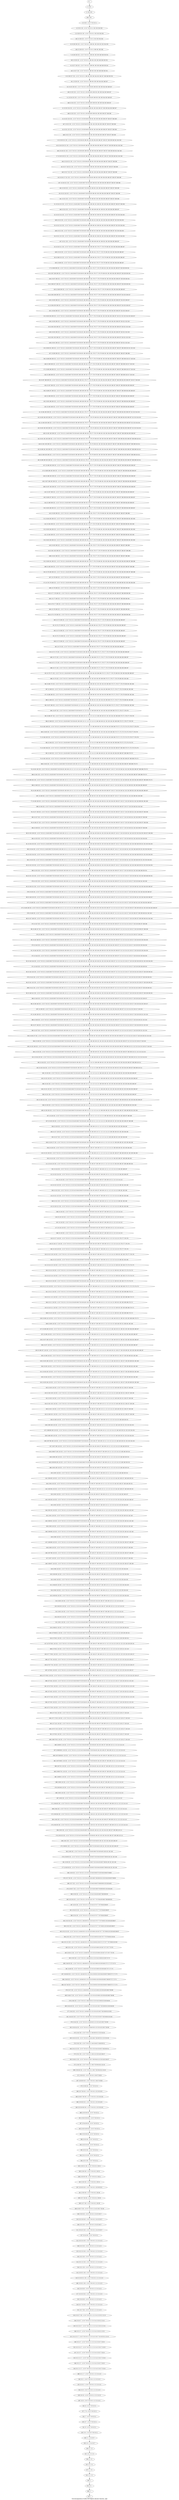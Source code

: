 digraph G {
graph [label="Tree-decomposition of width 6 for register allocator (function _logf)"]
0[label="0 | : "];
1[label="1 | 233 : "];
2[label="2 | 232 233 : "];
3[label="3 | 8 232 : 4 5 6 7 8 9 10 11 "];
4[label="4 | 8 231 232 : 4 5 6 7 8 9 10 11 352 353 354 355 "];
5[label="5 | 8 230 231 232 : 4 5 6 7 8 9 10 11 352 353 354 355 "];
6[label="6 | 8 229 230 232 : 4 5 6 7 8 9 10 11 280 281 282 283 352 353 354 355 "];
7[label="7 | 8 228 229 232 : 4 5 6 7 8 9 10 11 280 281 282 283 348 349 350 351 "];
8[label="8 | 8 227 228 232 : 4 5 6 7 8 9 10 11 280 281 282 283 348 349 350 351 "];
9[label="9 | 8 226 227 232 : 4 5 6 7 8 9 10 11 280 281 282 283 344 345 346 347 348 349 350 351 "];
10[label="10 | 8 225 226 232 : 4 5 6 7 8 9 10 11 92 93 94 95 280 281 282 283 344 345 346 347 "];
11[label="11 | 8 224 225 232 : 4 5 6 7 8 9 10 11 92 93 94 95 280 281 282 283 344 345 346 347 "];
12[label="12 | 8 223 224 232 : 4 5 6 7 8 9 10 11 92 93 94 95 280 281 282 283 336 337 338 339 344 345 346 347 "];
13[label="13 | 8 222 223 232 : 4 5 6 7 8 9 10 11 92 93 94 95 280 281 282 283 284 285 286 287 336 337 338 339 "];
14[label="14 | 8 221 222 232 : 4 5 6 7 8 9 10 11 92 93 94 95 280 281 282 283 284 285 286 287 336 337 338 339 "];
15[label="15 | 8 220 221 232 : 4 5 6 7 8 9 10 11 92 93 94 95 280 281 282 283 284 285 286 287 336 337 338 339 340 341 342 343 "];
16[label="16 | 8 219 220 221 232 : 4 5 6 7 8 9 10 11 92 93 94 95 280 281 282 283 284 285 286 287 336 337 338 339 340 341 342 343 "];
17[label="17 | 8 218 219 221 232 : 4 5 6 7 8 9 10 11 92 93 94 95 280 281 282 283 284 285 286 287 336 337 338 339 340 341 342 343 "];
18[label="18 | 8 217 218 221 232 : 4 5 6 7 8 9 10 11 92 93 94 95 280 281 282 283 284 285 286 287 336 337 338 339 "];
19[label="19 | 8 216 217 221 232 : 4 5 6 7 8 9 10 11 84 85 86 87 92 93 94 95 280 281 282 283 284 285 286 287 336 337 338 339 "];
20[label="20 | 8 215 216 232 : 4 5 6 7 8 9 10 11 84 85 86 87 92 93 94 95 280 281 282 283 284 285 286 287 336 337 338 339 "];
21[label="21 | 8 214 215 232 : 4 5 6 7 8 9 10 11 84 85 86 87 92 93 94 95 188 189 190 191 280 281 282 283 284 285 286 287 336 337 338 339 "];
22[label="22 | 8 213 214 232 : 4 5 6 7 8 9 10 11 84 85 86 87 92 93 94 95 188 189 190 191 280 281 282 283 284 285 286 287 332 333 334 335 "];
23[label="23 | 8 212 213 232 : 4 5 6 7 8 9 10 11 84 85 86 87 92 93 94 95 188 189 190 191 280 281 282 283 284 285 286 287 332 333 334 335 "];
24[label="24 | 8 211 212 232 : 4 5 6 7 8 9 10 11 84 85 86 87 92 93 94 95 188 189 190 191 280 281 282 283 284 285 286 287 332 333 334 335 "];
25[label="25 | 8 210 211 232 : 4 5 6 7 8 9 10 11 84 85 86 87 92 93 94 95 188 189 190 191 276 277 278 279 280 281 282 283 284 285 286 287 "];
26[label="26 | 8 209 210 232 : 4 5 6 7 8 9 10 11 84 85 86 87 92 93 94 95 188 189 190 191 276 277 278 279 280 281 282 283 284 285 286 287 "];
27[label="27 | 8 208 209 232 : 4 5 6 7 8 9 10 11 84 85 86 87 92 93 94 95 188 189 190 191 276 277 278 279 280 281 282 283 284 285 286 287 328 329 330 331 "];
28[label="28 | 8 207 208 209 232 : 4 5 6 7 8 9 10 11 84 85 86 87 92 93 94 95 188 189 190 191 276 277 278 279 280 281 282 283 284 285 286 287 328 329 330 331 "];
29[label="29 | 8 206 207 209 232 : 4 5 6 7 8 9 10 11 84 85 86 87 92 93 94 95 188 189 190 191 276 277 278 279 280 281 282 283 284 285 286 287 328 329 330 331 "];
30[label="30 | 8 205 206 209 232 : 4 5 6 7 8 9 10 11 84 85 86 87 92 93 94 95 188 189 190 191 276 277 278 279 280 281 282 283 284 285 286 287 324 325 326 327 "];
31[label="31 | 8 204 205 209 232 : 4 5 6 7 8 9 10 11 84 85 86 87 92 93 94 95 188 189 190 191 276 277 278 279 280 281 282 283 284 285 286 287 324 325 326 327 "];
32[label="32 | 8 203 204 209 232 : 4 5 6 7 8 9 10 11 84 85 86 87 92 93 94 95 188 189 190 191 276 277 278 279 280 281 282 283 284 285 286 287 320 321 322 323 324 325 326 327 "];
33[label="33 | 8 202 203 209 232 : 4 5 6 7 8 9 10 11 84 85 86 87 92 93 94 95 188 189 190 191 276 277 278 279 280 281 282 283 284 285 286 287 320 321 322 323 "];
34[label="34 | 8 201 202 209 232 : 4 5 6 7 8 9 10 11 84 85 86 87 92 93 94 95 188 189 190 191 276 277 278 279 280 281 282 283 284 285 286 287 320 321 322 323 "];
35[label="35 | 8 200 201 209 232 : 4 5 6 7 8 9 10 11 84 85 86 87 92 93 94 95 188 189 190 191 276 277 278 279 280 281 282 283 284 285 286 287 296 297 298 299 320 321 322 323 "];
36[label="36 | 8 199 200 209 232 : 4 5 6 7 8 9 10 11 84 85 86 87 92 93 94 95 188 189 190 191 276 277 278 279 280 281 282 283 284 285 286 287 296 297 298 299 316 317 318 319 "];
37[label="37 | 8 198 199 209 232 : 4 5 6 7 8 9 10 11 84 85 86 87 92 93 94 95 188 189 190 191 276 277 278 279 280 281 282 283 284 285 286 287 296 297 298 299 316 317 318 319 "];
38[label="38 | 8 197 198 209 232 : 4 5 6 7 8 9 10 11 84 85 86 87 92 93 94 95 188 189 190 191 276 277 278 279 280 281 282 283 284 285 286 287 296 297 298 299 304 305 306 307 316 317 318 319 "];
39[label="39 | 8 196 197 209 232 : 4 5 6 7 8 9 10 11 84 85 86 87 92 93 94 95 188 189 190 191 276 277 278 279 280 281 282 283 284 285 286 287 296 297 298 299 304 305 306 307 "];
40[label="40 | 8 195 196 209 232 : 4 5 6 7 8 9 10 11 84 85 86 87 92 93 94 95 188 189 190 191 276 277 278 279 280 281 282 283 284 285 286 287 296 297 298 299 304 305 306 307 "];
41[label="41 | 8 194 195 209 232 : 4 5 6 7 8 9 10 11 84 85 86 87 92 93 94 95 188 189 190 191 276 277 278 279 280 281 282 283 284 285 286 287 296 297 298 299 304 305 306 307 312 313 314 315 "];
42[label="42 | 8 193 194 195 209 232 : 4 5 6 7 8 9 10 11 84 85 86 87 92 93 94 95 188 189 190 191 276 277 278 279 280 281 282 283 284 285 286 287 296 297 298 299 304 305 306 307 312 313 314 315 "];
43[label="43 | 8 192 193 195 209 232 : 4 5 6 7 8 9 10 11 84 85 86 87 92 93 94 95 188 189 190 191 276 277 278 279 280 281 282 283 284 285 286 287 296 297 298 299 304 305 306 307 312 313 314 315 "];
44[label="44 | 8 191 192 195 209 232 : 4 5 6 7 8 9 10 11 84 85 86 87 92 93 94 95 188 189 190 191 276 277 278 279 280 281 282 283 284 285 286 287 296 297 298 299 304 305 306 307 308 309 310 311 "];
45[label="45 | 8 190 191 195 209 232 : 4 5 6 7 8 9 10 11 84 85 86 87 92 93 94 95 188 189 190 191 276 277 278 279 280 281 282 283 284 285 286 287 296 297 298 299 304 305 306 307 308 309 310 311 "];
46[label="46 | 8 189 190 195 209 232 : 4 5 6 7 8 9 10 11 84 85 86 87 92 93 94 95 188 189 190 191 276 277 278 279 280 281 282 283 284 285 286 287 296 297 298 299 304 305 306 307 308 309 310 311 "];
47[label="47 | 8 188 189 195 209 232 : 4 5 6 7 8 9 10 11 84 85 86 87 92 93 94 95 188 189 190 191 276 277 278 279 280 281 282 283 284 285 286 287 296 297 298 299 304 305 306 307 "];
48[label="48 | 8 187 188 195 209 232 : 4 5 6 7 8 9 10 11 84 85 86 87 92 93 94 95 188 189 190 191 276 277 278 279 280 281 282 283 284 285 286 287 296 297 298 299 304 305 306 307 "];
49[label="49 | 8 186 187 209 232 : 4 5 6 7 8 9 10 11 84 85 86 87 92 93 94 95 188 189 190 191 276 277 278 279 280 281 282 283 284 285 286 287 296 297 298 299 304 305 306 307 "];
50[label="50 | 8 185 186 209 232 : 4 5 6 7 8 9 10 11 84 85 86 87 92 93 94 95 188 189 190 191 276 277 278 279 280 281 282 283 284 285 286 287 296 297 298 299 304 305 306 307 "];
51[label="51 | 8 184 185 209 232 : 4 5 6 7 8 9 10 11 84 85 86 87 92 93 94 95 188 189 190 191 276 277 278 279 280 281 282 283 284 285 286 287 296 297 298 299 300 301 302 303 "];
52[label="52 | 8 183 184 209 232 : 4 5 6 7 8 9 10 11 84 85 86 87 92 93 94 95 188 189 190 191 276 277 278 279 280 281 282 283 284 285 286 287 296 297 298 299 300 301 302 303 "];
53[label="53 | 8 182 183 209 232 : 4 5 6 7 8 9 10 11 84 85 86 87 92 93 94 95 188 189 190 191 276 277 278 279 280 281 282 283 284 285 286 287 296 297 298 299 300 301 302 303 "];
54[label="54 | 8 181 182 209 232 : 4 5 6 7 8 9 10 11 84 85 86 87 92 93 94 95 188 189 190 191 276 277 278 279 280 281 282 283 284 285 286 287 296 297 298 299 "];
55[label="55 | 8 180 181 209 232 : 4 5 6 7 8 9 10 11 84 85 86 87 92 93 94 95 188 189 190 191 276 277 278 279 280 281 282 283 284 285 286 287 292 293 294 295 296 297 298 299 "];
56[label="56 | 8 179 180 209 232 : 4 5 6 7 8 9 10 11 84 85 86 87 92 93 94 95 188 189 190 191 276 277 278 279 280 281 282 283 284 285 286 287 292 293 294 295 296 297 298 299 "];
57[label="57 | 8 178 179 209 232 : 4 5 6 7 8 9 10 11 84 85 86 87 92 93 94 95 188 189 190 191 276 277 278 279 280 281 282 283 284 285 286 287 288 289 290 291 292 293 294 295 "];
58[label="58 | 8 177 178 209 232 : 4 5 6 7 8 9 10 11 84 85 86 87 92 93 94 95 188 189 190 191 276 277 278 279 280 281 282 283 284 285 286 287 288 289 290 291 "];
59[label="59 | 8 176 177 209 232 : 4 5 6 7 8 9 10 11 84 85 86 87 92 93 94 95 188 189 190 191 276 277 278 279 280 281 282 283 284 285 286 287 288 289 290 291 "];
60[label="60 | 8 175 176 209 232 : 4 5 6 7 8 9 10 11 84 85 86 87 92 93 94 95 188 189 190 191 276 277 278 279 280 281 282 283 284 285 286 287 288 289 290 291 "];
61[label="61 | 8 174 175 209 232 : 4 5 6 7 8 9 10 11 84 85 86 87 92 93 94 95 188 189 190 191 276 277 278 279 280 281 282 283 284 285 286 287 "];
62[label="62 | 8 173 174 209 232 : 4 5 6 7 8 9 10 11 84 85 86 87 92 93 94 95 188 189 190 191 276 277 278 279 280 281 282 283 284 285 286 287 "];
63[label="63 | 8 172 173 232 : 4 5 6 7 8 9 10 11 84 85 86 87 92 93 94 95 188 189 190 191 268 269 270 271 276 277 278 279 280 281 282 283 284 285 286 287 "];
64[label="64 | 8 171 172 232 : 4 5 6 7 8 9 10 11 84 85 86 87 92 93 94 95 188 189 190 191 268 269 270 271 276 277 278 279 280 281 282 283 284 285 286 287 "];
65[label="65 | 8 170 171 232 : 4 5 6 7 8 9 10 11 84 85 86 87 92 93 94 95 188 189 190 191 192 193 194 195 268 269 270 271 276 277 278 279 280 281 282 283 284 285 286 287 "];
66[label="66 | 8 169 170 232 : 4 5 6 7 8 9 10 11 84 85 86 87 92 93 94 95 112 113 114 115 188 189 190 191 192 193 194 195 268 269 270 271 276 277 278 279 280 281 282 283 "];
67[label="67 | 8 168 169 232 : 4 5 6 7 8 9 10 11 84 85 86 87 92 93 94 95 112 113 114 115 188 189 190 191 192 193 194 195 268 269 270 271 276 277 278 279 280 281 282 283 "];
68[label="68 | 8 167 168 232 : 4 5 6 7 8 9 10 11 84 85 86 87 92 93 94 95 112 113 114 115 188 189 190 191 192 193 194 195 268 269 270 271 276 277 278 279 280 281 282 283 "];
69[label="69 | 8 166 167 232 : 4 5 6 7 8 9 10 11 84 85 86 87 92 93 94 95 108 109 110 111 112 113 114 115 188 189 190 191 192 193 194 195 268 269 270 271 276 277 278 279 "];
70[label="70 | 8 165 166 232 : 4 5 6 7 8 9 10 11 84 85 86 87 92 93 94 95 108 109 110 111 112 113 114 115 188 189 190 191 192 193 194 195 268 269 270 271 272 273 274 275 276 277 278 279 "];
71[label="71 | 8 164 165 232 : 4 5 6 7 8 9 10 11 84 85 86 87 92 93 94 95 108 109 110 111 112 113 114 115 188 189 190 191 192 193 194 195 268 269 270 271 272 273 274 275 276 277 278 279 "];
72[label="72 | 8 163 164 232 : 4 5 6 7 8 9 10 11 84 85 86 87 92 93 94 95 108 109 110 111 112 113 114 115 188 189 190 191 192 193 194 195 264 265 266 267 268 269 270 271 272 273 274 275 "];
73[label="73 | 8 162 163 232 : 4 5 6 7 8 9 10 11 84 85 86 87 92 93 94 95 108 109 110 111 112 113 114 115 188 189 190 191 192 193 194 195 240 241 242 243 264 265 266 267 268 269 270 271 "];
74[label="74 | 8 161 162 232 : 4 5 6 7 8 9 10 11 84 85 86 87 92 93 94 95 108 109 110 111 112 113 114 115 188 189 190 191 192 193 194 195 204 205 206 207 216 217 218 219 240 241 242 243 264 265 266 267 268 269 270 271 "];
75[label="75 | 8 160 161 232 : 4 5 6 7 8 9 10 11 84 85 86 87 92 93 94 95 108 109 110 111 112 113 114 115 188 189 190 191 192 193 194 195 204 205 206 207 216 217 218 219 240 241 242 243 260 261 262 263 264 265 266 267 268 269 270 271 "];
76[label="76 | 8 159 160 232 : 4 5 6 7 8 9 10 11 84 85 86 87 92 93 94 95 108 109 110 111 112 113 114 115 188 189 190 191 192 193 194 195 204 205 206 207 216 217 218 219 240 241 242 243 260 261 262 263 264 265 266 267 "];
77[label="77 | 8 158 159 232 : 4 5 6 7 8 9 10 11 84 85 86 87 92 93 94 95 108 109 110 111 112 113 114 115 188 189 190 191 192 193 194 195 200 201 202 203 204 205 206 207 216 217 218 219 240 241 242 243 260 261 262 263 "];
78[label="78 | 8 157 158 232 : 4 5 6 7 8 9 10 11 84 85 86 87 92 93 94 95 108 109 110 111 112 113 114 115 188 189 190 191 192 193 194 195 200 201 202 203 204 205 206 207 216 217 218 219 240 241 242 243 256 257 258 259 "];
79[label="79 | 8 156 157 232 : 4 5 6 7 8 9 10 11 84 85 86 87 92 93 94 95 108 109 110 111 112 113 114 115 188 189 190 191 192 193 194 195 200 201 202 203 204 205 206 207 216 217 218 219 240 241 242 243 256 257 258 259 "];
80[label="80 | 8 155 156 232 : 4 5 6 7 8 9 10 11 84 85 86 87 92 93 94 95 108 109 110 111 112 113 114 115 188 189 190 191 192 193 194 195 200 201 202 203 204 205 206 207 216 217 218 219 240 241 242 243 252 253 254 255 256 257 258 259 "];
81[label="81 | 8 154 155 232 : 4 5 6 7 8 9 10 11 84 85 86 87 92 93 94 95 108 109 110 111 112 113 114 115 188 189 190 191 192 193 194 195 200 201 202 203 204 205 206 207 216 217 218 219 240 241 242 243 248 249 250 251 252 253 254 255 "];
82[label="82 | 8 153 154 232 : 4 5 6 7 8 9 10 11 84 85 86 87 92 93 94 95 108 109 110 111 112 113 114 115 188 189 190 191 192 193 194 195 200 201 202 203 204 205 206 207 216 217 218 219 240 241 242 243 248 249 250 251 252 253 254 255 "];
83[label="83 | 8 152 153 232 : 4 5 6 7 8 9 10 11 84 85 86 87 92 93 94 95 108 109 110 111 112 113 114 115 188 189 190 191 192 193 194 195 200 201 202 203 204 205 206 207 216 217 218 219 240 241 242 243 248 249 250 251 252 253 254 255 "];
84[label="84 | 8 151 152 232 : 4 5 6 7 8 9 10 11 84 85 86 87 92 93 94 95 108 109 110 111 112 113 114 115 188 189 190 191 192 193 194 195 200 201 202 203 204 205 206 207 212 213 214 215 216 217 218 219 240 241 242 243 248 249 250 251 "];
85[label="85 | 8 150 151 232 : 4 5 6 7 8 9 10 11 84 85 86 87 92 93 94 95 108 109 110 111 112 113 114 115 188 189 190 191 192 193 194 195 200 201 202 203 204 205 206 207 212 213 214 215 216 217 218 219 240 241 242 243 244 245 246 247 "];
86[label="86 | 8 149 150 232 : 4 5 6 7 8 9 10 11 84 85 86 87 92 93 94 95 108 109 110 111 112 113 114 115 188 189 190 191 192 193 194 195 200 201 202 203 204 205 206 207 212 213 214 215 216 217 218 219 240 241 242 243 244 245 246 247 "];
87[label="87 | 8 148 149 232 : 4 5 6 7 8 9 10 11 84 85 86 87 92 93 94 95 108 109 110 111 112 113 114 115 188 189 190 191 192 193 194 195 200 201 202 203 204 205 206 207 212 213 214 215 216 217 218 219 236 237 238 239 240 241 242 243 244 245 246 247 "];
88[label="88 | 8 147 148 232 : 4 5 6 7 8 9 10 11 84 85 86 87 92 93 94 95 108 109 110 111 112 113 114 115 188 189 190 191 192 193 194 195 200 201 202 203 204 205 206 207 212 213 214 215 216 217 218 219 236 237 238 239 240 241 242 243 "];
89[label="89 | 8 146 147 232 : 4 5 6 7 8 9 10 11 84 85 86 87 92 93 94 95 108 109 110 111 112 113 114 115 188 189 190 191 192 193 194 195 200 201 202 203 204 205 206 207 212 213 214 215 216 217 218 219 236 237 238 239 "];
90[label="90 | 8 145 146 232 : 4 5 6 7 8 9 10 11 84 85 86 87 92 93 94 95 108 109 110 111 112 113 114 115 188 189 190 191 192 193 194 195 200 201 202 203 204 205 206 207 212 213 214 215 216 217 218 219 232 233 234 235 "];
91[label="91 | 8 144 145 232 : 4 5 6 7 8 9 10 11 84 85 86 87 92 93 94 95 108 109 110 111 112 113 114 115 188 189 190 191 192 193 194 195 200 201 202 203 204 205 206 207 212 213 214 215 216 217 218 219 232 233 234 235 "];
92[label="92 | 8 143 144 232 : 4 5 6 7 8 9 10 11 84 85 86 87 92 93 94 95 108 109 110 111 112 113 114 115 188 189 190 191 192 193 194 195 200 201 202 203 204 205 206 207 212 213 214 215 216 217 218 219 228 229 230 231 232 233 234 235 "];
93[label="93 | 8 142 143 232 : 4 5 6 7 8 9 10 11 84 85 86 87 92 93 94 95 108 109 110 111 112 113 114 115 188 189 190 191 192 193 194 195 200 201 202 203 204 205 206 207 212 213 214 215 216 217 218 219 224 225 226 227 228 229 230 231 "];
94[label="94 | 8 141 142 232 : 4 5 6 7 8 9 10 11 84 85 86 87 92 93 94 95 108 109 110 111 112 113 114 115 188 189 190 191 192 193 194 195 200 201 202 203 204 205 206 207 212 213 214 215 216 217 218 219 224 225 226 227 228 229 230 231 "];
95[label="95 | 8 140 141 232 : 4 5 6 7 8 9 10 11 84 85 86 87 92 93 94 95 108 109 110 111 112 113 114 115 188 189 190 191 192 193 194 195 200 201 202 203 204 205 206 207 212 213 214 215 216 217 218 219 224 225 226 227 228 229 230 231 "];
96[label="96 | 8 139 140 232 : 4 5 6 7 8 9 10 11 84 85 86 87 92 93 94 95 108 109 110 111 112 113 114 115 188 189 190 191 192 193 194 195 200 201 202 203 204 205 206 207 212 213 214 215 216 217 218 219 224 225 226 227 "];
97[label="97 | 8 138 139 232 : 4 5 6 7 8 9 10 11 84 85 86 87 92 93 94 95 108 109 110 111 112 113 114 115 188 189 190 191 192 193 194 195 200 201 202 203 204 205 206 207 212 213 214 215 216 217 218 219 220 221 222 223 "];
98[label="98 | 8 137 138 232 : 4 5 6 7 8 9 10 11 84 85 86 87 92 93 94 95 108 109 110 111 112 113 114 115 188 189 190 191 192 193 194 195 200 201 202 203 204 205 206 207 212 213 214 215 216 217 218 219 220 221 222 223 "];
99[label="99 | 8 136 137 232 : 4 5 6 7 8 9 10 11 52 53 54 55 84 85 86 87 92 93 94 95 108 109 110 111 112 113 114 115 188 189 190 191 192 193 194 195 200 201 202 203 204 205 206 207 212 213 214 215 216 217 218 219 220 221 222 223 "];
100[label="100 | 8 135 136 232 : 4 5 6 7 8 9 10 11 52 53 54 55 84 85 86 87 92 93 94 95 108 109 110 111 112 113 114 115 188 189 190 191 192 193 194 195 200 201 202 203 204 205 206 207 208 209 210 211 212 213 214 215 216 217 218 219 "];
101[label="101 | 8 134 135 232 : 4 5 6 7 8 9 10 11 52 53 54 55 84 85 86 87 92 93 94 95 108 109 110 111 112 113 114 115 188 189 190 191 192 193 194 195 200 201 202 203 204 205 206 207 208 209 210 211 212 213 214 215 "];
102[label="102 | 8 133 134 232 : 4 5 6 7 8 9 10 11 52 53 54 55 84 85 86 87 92 93 94 95 108 109 110 111 112 113 114 115 188 189 190 191 192 193 194 195 200 201 202 203 204 205 206 207 208 209 210 211 "];
103[label="103 | 8 132 133 232 : 4 5 6 7 8 9 10 11 52 53 54 55 84 85 86 87 92 93 94 95 108 109 110 111 112 113 114 115 188 189 190 191 192 193 194 195 200 201 202 203 204 205 206 207 "];
104[label="104 | 8 131 132 232 : 4 5 6 7 8 9 10 11 52 53 54 55 84 85 86 87 92 93 94 95 108 109 110 111 112 113 114 115 188 189 190 191 192 193 194 195 200 201 202 203 204 205 206 207 "];
105[label="105 | 8 130 131 232 : 4 5 6 7 8 9 10 11 52 53 54 55 84 85 86 87 92 93 94 95 108 109 110 111 112 113 114 115 188 189 190 191 192 193 194 195 196 197 198 199 200 201 202 203 204 205 206 207 "];
106[label="106 | 8 129 130 232 : 4 5 6 7 8 9 10 11 52 53 54 55 84 85 86 87 92 93 94 95 108 109 110 111 112 113 114 115 188 189 190 191 192 193 194 195 196 197 198 199 200 201 202 203 "];
107[label="107 | 8 128 129 232 : 4 5 6 7 8 9 10 11 52 53 54 55 84 85 86 87 92 93 94 95 108 109 110 111 112 113 114 115 188 189 190 191 192 193 194 195 196 197 198 199 "];
108[label="108 | 8 127 128 232 : 4 5 6 7 8 9 10 11 52 53 54 55 84 85 86 87 92 93 94 95 108 109 110 111 112 113 114 115 188 189 190 191 192 193 194 195 "];
109[label="109 | 8 126 127 232 : 4 5 6 7 8 9 10 11 52 53 54 55 84 85 86 87 92 93 94 95 104 105 106 107 108 109 110 111 112 113 114 115 188 189 190 191 192 193 194 195 "];
110[label="110 | 8 125 126 232 : 4 5 6 7 8 9 10 11 52 53 54 55 84 85 86 87 92 93 94 95 104 105 106 107 108 109 110 111 112 113 114 115 184 185 186 187 188 189 190 191 192 193 194 195 "];
111[label="111 | 8 124 125 232 : 4 5 6 7 8 9 10 11 52 53 54 55 84 85 86 87 92 93 94 95 104 105 106 107 108 109 110 111 112 113 114 115 184 185 186 187 188 189 190 191 "];
112[label="112 | 8 123 124 232 : 4 5 6 7 8 9 10 11 52 53 54 55 84 85 86 87 92 93 94 95 104 105 106 107 108 109 110 111 112 113 114 115 184 185 186 187 "];
113[label="113 | 8 122 123 232 : 4 5 6 7 8 9 10 11 52 53 54 55 84 85 86 87 92 93 94 95 104 105 106 107 108 109 110 111 112 113 114 115 180 181 182 183 "];
114[label="114 | 8 121 122 232 : 4 5 6 7 8 9 10 11 52 53 54 55 84 85 86 87 92 93 94 95 104 105 106 107 108 109 110 111 112 113 114 115 180 181 182 183 "];
115[label="115 | 8 120 121 232 : 4 5 6 7 8 9 10 11 52 53 54 55 84 85 86 87 92 93 94 95 104 105 106 107 108 109 110 111 112 113 114 115 180 181 182 183 "];
116[label="116 | 8 119 120 232 : 4 5 6 7 8 9 10 11 52 53 54 55 84 85 86 87 92 93 94 95 104 105 106 107 108 109 110 111 112 113 114 115 "];
117[label="117 | 8 118 119 232 : 4 5 6 7 8 9 10 11 52 53 54 55 84 85 86 87 92 93 94 95 104 105 106 107 108 109 110 111 112 113 114 115 "];
118[label="118 | 8 117 118 232 : 4 5 6 7 8 9 10 11 52 53 54 55 84 85 86 87 92 93 94 95 104 105 106 107 108 109 110 111 112 113 114 115 176 177 178 179 "];
119[label="119 | 8 116 117 118 232 : 4 5 6 7 8 9 10 11 52 53 54 55 84 85 86 87 92 93 94 95 104 105 106 107 108 109 110 111 112 113 114 115 176 177 178 179 "];
120[label="120 | 8 115 116 118 232 : 4 5 6 7 8 9 10 11 52 53 54 55 84 85 86 87 92 93 94 95 104 105 106 107 108 109 110 111 112 113 114 115 160 161 162 163 176 177 178 179 "];
121[label="121 | 8 114 115 118 232 : 4 5 6 7 8 9 10 11 52 53 54 55 84 85 86 87 92 93 94 95 104 105 106 107 108 109 110 111 112 113 114 115 160 161 162 163 172 173 174 175 "];
122[label="122 | 8 113 114 118 232 : 4 5 6 7 8 9 10 11 52 53 54 55 84 85 86 87 92 93 94 95 104 105 106 107 108 109 110 111 112 113 114 115 160 161 162 163 172 173 174 175 "];
123[label="123 | 8 112 113 118 232 : 4 5 6 7 8 9 10 11 52 53 54 55 84 85 86 87 92 93 94 95 104 105 106 107 108 109 110 111 112 113 114 115 160 161 162 163 168 169 170 171 172 173 174 175 "];
124[label="124 | 8 111 112 118 232 : 4 5 6 7 8 9 10 11 52 53 54 55 84 85 86 87 92 93 94 95 104 105 106 107 108 109 110 111 112 113 114 115 160 161 162 163 168 169 170 171 "];
125[label="125 | 8 110 111 118 232 : 4 5 6 7 8 9 10 11 52 53 54 55 84 85 86 87 92 93 94 95 104 105 106 107 108 109 110 111 112 113 114 115 160 161 162 163 168 169 170 171 "];
126[label="126 | 8 109 110 118 232 : 4 5 6 7 8 9 10 11 52 53 54 55 84 85 86 87 92 93 94 95 104 105 106 107 108 109 110 111 112 113 114 115 148 149 150 151 160 161 162 163 168 169 170 171 "];
127[label="127 | 8 108 109 118 232 : 4 5 6 7 8 9 10 11 52 53 54 55 84 85 86 87 92 93 94 95 104 105 106 107 108 109 110 111 112 113 114 115 148 149 150 151 160 161 162 163 164 165 166 167 "];
128[label="128 | 8 107 108 118 232 : 4 5 6 7 8 9 10 11 52 53 54 55 84 85 86 87 92 93 94 95 104 105 106 107 108 109 110 111 112 113 114 115 148 149 150 151 160 161 162 163 164 165 166 167 "];
129[label="129 | 8 106 107 118 232 : 4 5 6 7 8 9 10 11 52 53 54 55 84 85 86 87 92 93 94 95 104 105 106 107 108 109 110 111 112 113 114 115 148 149 150 151 156 157 158 159 160 161 162 163 164 165 166 167 "];
130[label="130 | 8 105 106 118 232 : 4 5 6 7 8 9 10 11 52 53 54 55 84 85 86 87 92 93 94 95 104 105 106 107 108 109 110 111 112 113 114 115 148 149 150 151 156 157 158 159 160 161 162 163 "];
131[label="131 | 8 104 105 118 232 : 4 5 6 7 8 9 10 11 52 53 54 55 84 85 86 87 92 93 94 95 104 105 106 107 108 109 110 111 112 113 114 115 148 149 150 151 156 157 158 159 160 161 162 163 "];
132[label="132 | 8 103 104 118 232 : 4 5 6 7 8 9 10 11 52 53 54 55 84 85 86 87 92 93 94 95 104 105 106 107 108 109 110 111 112 113 114 115 148 149 150 151 156 157 158 159 160 161 162 163 "];
133[label="133 | 8 102 103 118 232 : 4 5 6 7 8 9 10 11 52 53 54 55 84 85 86 87 92 93 94 95 104 105 106 107 108 109 110 111 112 113 114 115 148 149 150 151 156 157 158 159 "];
134[label="134 | 8 101 102 118 232 : 4 5 6 7 8 9 10 11 52 53 54 55 84 85 86 87 92 93 94 95 104 105 106 107 108 109 110 111 112 113 114 115 148 149 150 151 156 157 158 159 "];
135[label="135 | 8 100 101 118 232 : 4 5 6 7 8 9 10 11 52 53 54 55 84 85 86 87 92 93 94 95 104 105 106 107 108 109 110 111 112 113 114 115 148 149 150 151 156 157 158 159 "];
136[label="136 | 8 99 100 118 232 : 4 5 6 7 8 9 10 11 52 53 54 55 84 85 86 87 92 93 94 95 104 105 106 107 108 109 110 111 112 113 114 115 148 149 150 151 152 153 154 155 "];
137[label="137 | 8 98 99 100 118 232 : 4 5 6 7 8 9 10 11 52 53 54 55 84 85 86 87 92 93 94 95 104 105 106 107 108 109 110 111 112 113 114 115 148 149 150 151 152 153 154 155 "];
138[label="138 | 8 97 98 100 118 232 : 4 5 6 7 8 9 10 11 52 53 54 55 84 85 86 87 92 93 94 95 104 105 106 107 108 109 110 111 112 113 114 115 148 149 150 151 152 153 154 155 "];
139[label="139 | 8 96 97 100 118 232 : 4 5 6 7 8 9 10 11 52 53 54 55 84 85 86 87 92 93 94 95 104 105 106 107 108 109 110 111 112 113 114 115 148 149 150 151 "];
140[label="140 | 8 95 96 100 118 232 : 4 5 6 7 8 9 10 11 52 53 54 55 84 85 86 87 92 93 94 95 104 105 106 107 108 109 110 111 112 113 114 115 148 149 150 151 "];
141[label="141 | 8 94 95 118 232 : 4 5 6 7 8 9 10 11 52 53 54 55 84 85 86 87 92 93 94 95 104 105 106 107 108 109 110 111 112 113 114 115 144 145 146 147 148 149 150 151 "];
142[label="142 | 8 93 94 118 232 : 4 5 6 7 8 9 10 11 52 53 54 55 84 85 86 87 92 93 94 95 104 105 106 107 108 109 110 111 112 113 114 115 144 145 146 147 148 149 150 151 "];
143[label="143 | 8 92 93 118 232 : 4 5 6 7 8 9 10 11 52 53 54 55 84 85 86 87 92 93 94 95 104 105 106 107 108 109 110 111 112 113 114 115 132 133 134 135 144 145 146 147 "];
144[label="144 | 8 91 92 118 232 : 4 5 6 7 8 9 10 11 52 53 54 55 84 85 86 87 92 93 94 95 104 105 106 107 108 109 110 111 112 113 114 115 132 133 134 135 140 141 142 143 "];
145[label="145 | 8 90 91 118 232 : 4 5 6 7 8 9 10 11 52 53 54 55 84 85 86 87 92 93 94 95 104 105 106 107 108 109 110 111 112 113 114 115 132 133 134 135 140 141 142 143 "];
146[label="146 | 8 89 90 118 232 : 4 5 6 7 8 9 10 11 52 53 54 55 84 85 86 87 92 93 94 95 104 105 106 107 108 109 110 111 112 113 114 115 132 133 134 135 140 141 142 143 "];
147[label="147 | 8 88 89 118 232 : 4 5 6 7 8 9 10 11 52 53 54 55 84 85 86 87 92 93 94 95 104 105 106 107 108 109 110 111 112 113 114 115 132 133 134 135 136 137 138 139 "];
148[label="148 | 8 87 88 118 232 : 4 5 6 7 8 9 10 11 52 53 54 55 84 85 86 87 92 93 94 95 104 105 106 107 108 109 110 111 112 113 114 115 132 133 134 135 136 137 138 139 "];
149[label="149 | 8 86 87 118 232 : 4 5 6 7 8 9 10 11 52 53 54 55 84 85 86 87 92 93 94 95 104 105 106 107 108 109 110 111 112 113 114 115 132 133 134 135 136 137 138 139 "];
150[label="150 | 8 85 86 118 232 : 4 5 6 7 8 9 10 11 52 53 54 55 84 85 86 87 92 93 94 95 104 105 106 107 108 109 110 111 112 113 114 115 132 133 134 135 "];
151[label="151 | 8 84 85 118 232 : 4 5 6 7 8 9 10 11 52 53 54 55 84 85 86 87 92 93 94 95 104 105 106 107 108 109 110 111 112 113 114 115 132 133 134 135 "];
152[label="152 | 8 83 84 118 232 : 4 5 6 7 8 9 10 11 52 53 54 55 84 85 86 87 92 93 94 95 104 105 106 107 108 109 110 111 112 113 114 115 132 133 134 135 "];
153[label="153 | 8 82 83 118 232 : 4 5 6 7 8 9 10 11 52 53 54 55 84 85 86 87 92 93 94 95 104 105 106 107 108 109 110 111 112 113 114 115 "];
154[label="154 | 8 81 82 118 232 : 4 5 6 7 8 9 10 11 52 53 54 55 84 85 86 87 92 93 94 95 104 105 106 107 108 109 110 111 112 113 114 115 "];
155[label="155 | 8 80 81 118 232 : 4 5 6 7 8 9 10 11 52 53 54 55 84 85 86 87 92 93 94 95 104 105 106 107 108 109 110 111 112 113 114 115 128 129 130 131 "];
156[label="156 | 8 79 80 81 118 232 : 4 5 6 7 8 9 10 11 52 53 54 55 84 85 86 87 92 93 94 95 104 105 106 107 108 109 110 111 112 113 114 115 128 129 130 131 "];
157[label="157 | 8 78 79 81 118 232 : 4 5 6 7 8 9 10 11 52 53 54 55 84 85 86 87 92 93 94 95 104 105 106 107 108 109 110 111 112 113 114 115 120 121 122 123 128 129 130 131 "];
158[label="158 | 8 77 78 81 118 232 : 4 5 6 7 8 9 10 11 52 53 54 55 84 85 86 87 92 93 94 95 104 105 106 107 108 109 110 111 112 113 114 115 120 121 122 123 124 125 126 127 "];
159[label="159 | 8 76 77 81 118 232 : 4 5 6 7 8 9 10 11 52 53 54 55 84 85 86 87 92 93 94 95 104 105 106 107 108 109 110 111 112 113 114 115 120 121 122 123 124 125 126 127 "];
160[label="160 | 8 75 76 81 118 232 : 4 5 6 7 8 9 10 11 52 53 54 55 84 85 86 87 92 93 94 95 104 105 106 107 108 109 110 111 112 113 114 115 116 117 118 119 120 121 122 123 124 125 126 127 "];
161[label="161 | 8 74 75 81 118 232 : 4 5 6 7 8 9 10 11 52 53 54 55 84 85 86 87 92 93 94 95 104 105 106 107 108 109 110 111 112 113 114 115 116 117 118 119 120 121 122 123 "];
162[label="162 | 8 73 74 81 118 232 : 4 5 6 7 8 9 10 11 52 53 54 55 84 85 86 87 92 93 94 95 104 105 106 107 108 109 110 111 112 113 114 115 116 117 118 119 120 121 122 123 "];
163[label="163 | 8 72 73 81 118 232 : 4 5 6 7 8 9 10 11 52 53 54 55 84 85 86 87 92 93 94 95 104 105 106 107 108 109 110 111 112 113 114 115 116 117 118 119 120 121 122 123 "];
164[label="164 | 8 71 72 81 118 232 : 4 5 6 7 8 9 10 11 52 53 54 55 84 85 86 87 92 93 94 95 104 105 106 107 108 109 110 111 112 113 114 115 116 117 118 119 "];
165[label="165 | 8 70 71 81 118 232 : 4 5 6 7 8 9 10 11 52 53 54 55 84 85 86 87 92 93 94 95 104 105 106 107 108 109 110 111 112 113 114 115 116 117 118 119 "];
166[label="166 | 8 69 70 81 118 232 : 4 5 6 7 8 9 10 11 52 53 54 55 84 85 86 87 92 93 94 95 104 105 106 107 108 109 110 111 112 113 114 115 116 117 118 119 "];
167[label="167 | 8 68 69 81 118 232 : 4 5 6 7 8 9 10 11 52 53 54 55 84 85 86 87 92 93 94 95 104 105 106 107 108 109 110 111 112 113 114 115 "];
168[label="168 | 8 67 68 69 81 118 232 : 4 5 6 7 8 9 10 11 52 53 54 55 84 85 86 87 92 93 94 95 104 105 106 107 108 109 110 111 112 113 114 115 "];
169[label="169 | 8 66 67 81 118 232 : 4 5 6 7 8 9 10 11 52 53 54 55 84 85 86 87 92 93 94 95 104 105 106 107 108 109 110 111 112 113 114 115 "];
170[label="170 | 8 65 66 118 232 : 4 5 6 7 8 9 10 11 52 53 54 55 84 85 86 87 92 93 94 95 104 105 106 107 108 109 110 111 112 113 114 115 "];
171[label="171 | 8 64 65 232 : 4 5 6 7 8 9 10 11 52 53 54 55 84 85 86 87 92 93 94 95 100 101 102 103 104 105 106 107 108 109 110 111 112 113 114 115 "];
172[label="172 | 8 63 64 232 : 4 5 6 7 8 9 10 11 52 53 54 55 84 85 86 87 92 93 94 95 100 101 102 103 104 105 106 107 108 109 110 111 112 113 114 115 "];
173[label="173 | 8 62 63 232 : 4 5 6 7 8 9 10 11 52 53 54 55 84 85 86 87 92 93 94 95 100 101 102 103 104 105 106 107 108 109 110 111 112 113 114 115 "];
174[label="174 | 8 61 62 232 : 4 5 6 7 8 9 10 11 52 53 54 55 84 85 86 87 92 93 94 95 100 101 102 103 104 105 106 107 108 109 110 111 "];
175[label="175 | 8 60 61 232 : 4 5 6 7 8 9 10 11 52 53 54 55 84 85 86 87 92 93 94 95 100 101 102 103 104 105 106 107 "];
176[label="176 | 8 59 60 232 : 4 5 6 7 8 9 10 11 52 53 54 55 84 85 86 87 92 93 94 95 96 97 98 99 100 101 102 103 "];
177[label="177 | 8 58 59 232 : 4 5 6 7 8 9 10 11 52 53 54 55 84 85 86 87 92 93 94 95 96 97 98 99 100 101 102 103 "];
178[label="178 | 8 57 58 232 : 4 5 6 7 8 9 10 11 52 53 54 55 84 85 86 87 88 89 90 91 92 93 94 95 96 97 98 99 "];
179[label="179 | 8 56 57 232 : 4 5 6 7 8 9 10 11 52 53 54 55 84 85 86 87 88 89 90 91 92 93 94 95 "];
180[label="180 | 8 55 56 232 : 4 5 6 7 8 9 10 11 52 53 54 55 76 77 78 79 84 85 86 87 88 89 90 91 "];
181[label="181 | 8 54 55 232 : 4 5 6 7 8 9 10 11 52 53 54 55 76 77 78 79 84 85 86 87 "];
182[label="182 | 8 53 54 232 : 4 5 6 7 8 9 10 11 48 49 50 51 52 53 54 55 76 77 78 79 80 81 82 83 84 85 86 87 "];
183[label="183 | 8 52 53 232 : 4 5 6 7 8 9 10 11 48 49 50 51 52 53 54 55 60 61 62 63 76 77 78 79 80 81 82 83 84 85 86 87 "];
184[label="184 | 8 51 52 232 : 4 5 6 7 8 9 10 11 48 49 50 51 52 53 54 55 60 61 62 63 74 75 76 77 78 79 80 81 82 83 "];
185[label="185 | 8 50 51 232 : 4 5 6 7 8 9 10 11 48 49 50 51 52 53 54 55 60 61 62 63 74 75 76 77 78 79 "];
186[label="186 | 8 49 50 232 : 4 5 6 7 8 9 10 11 48 49 50 51 52 53 54 55 60 61 62 63 64 65 70 71 72 73 74 75 "];
187[label="187 | 8 48 49 232 : 4 5 6 7 8 9 10 11 48 49 50 51 52 53 54 55 60 61 62 63 64 65 66 67 68 69 70 71 72 73 "];
188[label="188 | 8 47 48 232 : 4 5 6 7 8 9 10 11 48 49 50 51 52 53 54 55 60 61 62 63 64 65 66 67 68 69 70 71 72 73 "];
189[label="189 | 8 46 47 232 : 4 5 6 7 8 9 10 11 48 49 50 51 52 53 54 55 60 61 62 63 64 65 66 67 68 69 "];
190[label="190 | 8 45 46 232 : 4 5 6 7 8 9 10 11 48 49 50 51 52 53 54 55 56 57 58 59 60 61 62 63 64 65 "];
191[label="191 | 8 44 45 232 : 4 5 6 7 8 9 10 11 48 49 50 51 52 53 54 55 56 57 58 59 60 61 62 63 "];
192[label="192 | 8 43 44 232 : 4 5 6 7 8 9 10 11 48 49 50 51 52 53 54 55 56 57 58 59 "];
193[label="193 | 8 42 43 232 : 4 5 6 7 8 9 10 11 44 45 46 47 48 49 50 51 52 53 54 55 "];
194[label="194 | 8 41 42 232 : 4 5 6 7 8 9 10 11 40 41 42 43 44 45 46 47 48 49 50 51 "];
195[label="195 | 8 40 41 232 : 4 5 6 7 8 9 10 11 36 37 38 39 40 41 42 43 44 45 46 47 "];
196[label="196 | 8 39 40 232 : 4 5 6 7 8 9 10 11 36 37 38 39 40 41 42 43 "];
197[label="197 | 8 38 39 232 : 4 5 6 7 8 9 10 11 36 37 38 39 "];
198[label="198 | 8 37 38 232 : 4 5 6 7 8 9 10 11 32 33 34 35 "];
199[label="199 | 8 36 37 38 232 : 4 5 6 7 8 9 10 11 32 33 34 35 "];
200[label="200 | 8 35 36 38 232 : 4 5 6 7 8 9 10 11 32 33 34 35 "];
201[label="201 | 8 34 35 38 232 : 4 5 6 7 8 9 10 11 "];
202[label="202 | 8 33 34 38 232 : 4 5 6 7 8 9 10 11 "];
203[label="203 | 8 32 33 232 : 4 5 6 7 8 9 10 11 "];
204[label="204 | 8 31 32 232 : 4 5 6 7 8 9 10 11 "];
205[label="205 | 8 30 31 232 : 4 5 6 7 8 9 10 11 30 31 "];
206[label="206 | 8 29 30 232 : 4 5 6 7 8 9 10 11 30 31 "];
207[label="207 | 8 28 29 232 : 4 5 6 7 8 9 10 11 28 29 30 31 "];
208[label="208 | 8 27 28 232 : 4 5 6 7 8 9 10 11 28 29 "];
209[label="209 | 8 26 27 232 : 4 5 6 7 8 9 10 11 24 25 26 27 28 29 "];
210[label="210 | 8 25 26 232 : 4 5 6 7 8 9 10 11 24 25 26 27 "];
211[label="211 | 8 24 25 232 : 4 5 6 7 8 9 10 11 24 25 26 27 "];
212[label="212 | 8 23 24 232 : 4 5 6 7 8 9 10 11 12 13 14 15 "];
213[label="213 | 8 22 23 232 : 4 5 6 7 8 9 10 11 12 13 14 15 "];
214[label="214 | 8 21 22 232 : 4 5 6 7 8 9 10 11 12 13 14 15 "];
215[label="215 | 8 20 21 232 : 4 5 6 7 8 9 10 11 12 13 14 15 "];
216[label="216 | 8 19 20 21 232 : 4 5 6 7 8 9 10 11 12 13 14 15 "];
217[label="217 | 8 18 19 232 : 4 5 6 7 8 9 10 11 12 13 14 15 "];
218[label="218 | 8 17 18 232 : 4 5 6 7 8 9 10 11 12 13 14 15 "];
219[label="219 | 8 16 17 232 : 4 5 6 7 8 9 10 11 12 13 14 15 20 21 22 23 "];
220[label="220 | 8 15 16 17 : 4 5 6 7 8 9 10 11 12 13 14 15 20 21 22 23 "];
221[label="221 | 8 14 15 17 : 4 5 6 7 8 9 10 11 12 13 14 15 16 17 18 19 20 21 22 23 "];
222[label="222 | 8 13 14 17 : 4 5 6 7 8 9 10 11 12 13 14 15 16 17 18 19 "];
223[label="223 | 8 12 13 17 : 4 5 6 7 8 9 10 11 12 13 14 15 16 17 18 19 "];
224[label="224 | 8 11 12 17 : 4 5 6 7 8 9 10 11 12 13 14 15 16 17 18 19 "];
225[label="225 | 8 10 11 : 4 5 6 7 8 9 10 11 12 13 14 15 "];
226[label="226 | 8 9 10 : 4 5 6 7 8 9 10 11 12 13 14 15 "];
227[label="227 | 7 8 : 4 5 6 7 8 9 10 11 "];
228[label="228 | 6 7 : 4 5 6 7 8 9 10 11 "];
229[label="229 | 5 6 : 2 3 4 5 6 7 8 9 10 11 "];
230[label="230 | 4 5 : 2 3 4 5 6 7 "];
231[label="231 | 3 4 : 0 1 2 3 "];
232[label="232 | 2 3 : 0 1 "];
233[label="233 | 1 2 : 0 1 "];
234[label="234 | 0 1 : "];
235[label="235 | : "];
236[label="236 | 1 : "];
237[label="237 | 2 : 0 1 "];
238[label="238 | 3 : 0 1 "];
239[label="239 | 4 : 2 3 "];
240[label="240 | 5 : 2 3 4 5 6 7 "];
241[label="241 | 6 : 4 5 6 7 8 9 10 11 "];
242[label="242 | 7 : 4 5 6 7 8 9 10 11 "];
243[label="243 | 8 : 4 5 6 7 8 9 10 11 "];
244[label="244 | 8 10 : 4 5 6 7 8 9 10 11 12 13 14 15 "];
245[label="245 | 8 11 : 4 5 6 7 8 9 10 11 12 13 14 15 "];
246[label="246 | 8 12 17 : 4 5 6 7 8 9 10 11 12 13 14 15 16 17 18 19 "];
247[label="247 | 8 13 17 : 4 5 6 7 8 9 10 11 12 13 14 15 16 17 18 19 "];
248[label="248 | 8 14 17 : 4 5 6 7 8 9 10 11 12 13 14 15 16 17 18 19 "];
249[label="249 | 8 15 17 : 4 5 6 7 8 9 10 11 12 13 14 15 20 21 22 23 "];
250[label="250 | 8 16 17 : 4 5 6 7 8 9 10 11 12 13 14 15 20 21 22 23 "];
251[label="251 | 8 17 232 : 4 5 6 7 8 9 10 11 12 13 14 15 "];
252[label="252 | 8 18 232 : 4 5 6 7 8 9 10 11 12 13 14 15 "];
253[label="253 | 8 19 232 : 4 5 6 7 8 9 10 11 12 13 14 15 "];
254[label="254 | 8 21 232 : 4 5 6 7 8 9 10 11 12 13 14 15 "];
255[label="255 | 8 22 232 : 4 5 6 7 8 9 10 11 12 13 14 15 "];
256[label="256 | 8 23 232 : 4 5 6 7 8 9 10 11 12 13 14 15 "];
257[label="257 | 8 24 232 : 4 5 6 7 8 9 10 11 "];
258[label="258 | 8 25 232 : 4 5 6 7 8 9 10 11 24 25 26 27 "];
259[label="259 | 8 26 232 : 4 5 6 7 8 9 10 11 24 25 26 27 "];
260[label="260 | 8 27 232 : 4 5 6 7 8 9 10 11 28 29 "];
261[label="261 | 8 28 232 : 4 5 6 7 8 9 10 11 28 29 "];
262[label="262 | 8 29 232 : 4 5 6 7 8 9 10 11 30 31 "];
263[label="263 | 8 30 232 : 4 5 6 7 8 9 10 11 30 31 "];
264[label="264 | 8 31 232 : 4 5 6 7 8 9 10 11 "];
265[label="265 | 8 32 232 : 4 5 6 7 8 9 10 11 "];
266[label="266 | 8 33 232 : 4 5 6 7 8 9 10 11 "];
267[label="267 | 8 34 38 232 : 4 5 6 7 8 9 10 11 "];
268[label="268 | 8 35 38 232 : 4 5 6 7 8 9 10 11 "];
269[label="269 | 8 36 38 232 : 4 5 6 7 8 9 10 11 32 33 34 35 "];
270[label="270 | 8 38 232 : 4 5 6 7 8 9 10 11 "];
271[label="271 | 8 39 232 : 4 5 6 7 8 9 10 11 36 37 38 39 "];
272[label="272 | 8 40 232 : 4 5 6 7 8 9 10 11 36 37 38 39 40 41 42 43 "];
273[label="273 | 8 41 232 : 4 5 6 7 8 9 10 11 40 41 42 43 44 45 46 47 "];
274[label="274 | 8 42 232 : 4 5 6 7 8 9 10 11 44 45 46 47 48 49 50 51 "];
275[label="275 | 8 43 232 : 4 5 6 7 8 9 10 11 48 49 50 51 52 53 54 55 "];
276[label="276 | 8 44 232 : 4 5 6 7 8 9 10 11 48 49 50 51 52 53 54 55 56 57 58 59 "];
277[label="277 | 8 45 232 : 4 5 6 7 8 9 10 11 48 49 50 51 52 53 54 55 56 57 58 59 60 61 62 63 "];
278[label="278 | 8 46 232 : 4 5 6 7 8 9 10 11 48 49 50 51 52 53 54 55 60 61 62 63 64 65 "];
279[label="279 | 8 47 232 : 4 5 6 7 8 9 10 11 48 49 50 51 52 53 54 55 60 61 62 63 64 65 66 67 68 69 "];
280[label="280 | 8 48 232 : 4 5 6 7 8 9 10 11 48 49 50 51 52 53 54 55 60 61 62 63 64 65 66 67 68 69 70 71 72 73 "];
281[label="281 | 8 49 232 : 4 5 6 7 8 9 10 11 48 49 50 51 52 53 54 55 60 61 62 63 64 65 70 71 72 73 "];
282[label="282 | 8 50 232 : 4 5 6 7 8 9 10 11 48 49 50 51 52 53 54 55 60 61 62 63 74 75 "];
283[label="283 | 8 51 232 : 4 5 6 7 8 9 10 11 48 49 50 51 52 53 54 55 60 61 62 63 74 75 76 77 78 79 "];
284[label="284 | 8 52 232 : 4 5 6 7 8 9 10 11 48 49 50 51 52 53 54 55 60 61 62 63 76 77 78 79 80 81 82 83 "];
285[label="285 | 8 53 232 : 4 5 6 7 8 9 10 11 48 49 50 51 52 53 54 55 76 77 78 79 80 81 82 83 84 85 86 87 "];
286[label="286 | 8 54 232 : 4 5 6 7 8 9 10 11 52 53 54 55 76 77 78 79 84 85 86 87 "];
287[label="287 | 8 55 232 : 4 5 6 7 8 9 10 11 52 53 54 55 76 77 78 79 84 85 86 87 "];
288[label="288 | 8 56 232 : 4 5 6 7 8 9 10 11 52 53 54 55 84 85 86 87 88 89 90 91 "];
289[label="289 | 8 57 232 : 4 5 6 7 8 9 10 11 52 53 54 55 84 85 86 87 88 89 90 91 92 93 94 95 "];
290[label="290 | 8 58 232 : 4 5 6 7 8 9 10 11 52 53 54 55 84 85 86 87 92 93 94 95 96 97 98 99 "];
291[label="291 | 8 59 232 : 4 5 6 7 8 9 10 11 52 53 54 55 84 85 86 87 92 93 94 95 96 97 98 99 100 101 102 103 "];
292[label="292 | 8 60 232 : 4 5 6 7 8 9 10 11 52 53 54 55 84 85 86 87 92 93 94 95 100 101 102 103 "];
293[label="293 | 8 61 232 : 4 5 6 7 8 9 10 11 52 53 54 55 84 85 86 87 92 93 94 95 100 101 102 103 104 105 106 107 "];
294[label="294 | 8 62 232 : 4 5 6 7 8 9 10 11 52 53 54 55 84 85 86 87 92 93 94 95 100 101 102 103 104 105 106 107 108 109 110 111 "];
295[label="295 | 8 63 232 : 4 5 6 7 8 9 10 11 52 53 54 55 84 85 86 87 92 93 94 95 100 101 102 103 104 105 106 107 108 109 110 111 112 113 114 115 "];
296[label="296 | 8 64 232 : 4 5 6 7 8 9 10 11 52 53 54 55 84 85 86 87 92 93 94 95 100 101 102 103 104 105 106 107 108 109 110 111 112 113 114 115 "];
297[label="297 | 8 65 232 : 4 5 6 7 8 9 10 11 52 53 54 55 84 85 86 87 92 93 94 95 104 105 106 107 108 109 110 111 112 113 114 115 "];
298[label="298 | 8 66 118 232 : 4 5 6 7 8 9 10 11 52 53 54 55 84 85 86 87 92 93 94 95 104 105 106 107 108 109 110 111 112 113 114 115 "];
299[label="299 | 8 67 81 118 232 : 4 5 6 7 8 9 10 11 52 53 54 55 84 85 86 87 92 93 94 95 104 105 106 107 108 109 110 111 112 113 114 115 "];
300[label="300 | 8 69 81 118 232 : 4 5 6 7 8 9 10 11 52 53 54 55 84 85 86 87 92 93 94 95 104 105 106 107 108 109 110 111 112 113 114 115 "];
301[label="301 | 8 70 81 118 232 : 4 5 6 7 8 9 10 11 52 53 54 55 84 85 86 87 92 93 94 95 104 105 106 107 108 109 110 111 112 113 114 115 116 117 118 119 "];
302[label="302 | 8 71 81 118 232 : 4 5 6 7 8 9 10 11 52 53 54 55 84 85 86 87 92 93 94 95 104 105 106 107 108 109 110 111 112 113 114 115 116 117 118 119 "];
303[label="303 | 8 72 81 118 232 : 4 5 6 7 8 9 10 11 52 53 54 55 84 85 86 87 92 93 94 95 104 105 106 107 108 109 110 111 112 113 114 115 116 117 118 119 "];
304[label="304 | 8 73 81 118 232 : 4 5 6 7 8 9 10 11 52 53 54 55 84 85 86 87 92 93 94 95 104 105 106 107 108 109 110 111 112 113 114 115 116 117 118 119 120 121 122 123 "];
305[label="305 | 8 74 81 118 232 : 4 5 6 7 8 9 10 11 52 53 54 55 84 85 86 87 92 93 94 95 104 105 106 107 108 109 110 111 112 113 114 115 116 117 118 119 120 121 122 123 "];
306[label="306 | 8 75 81 118 232 : 4 5 6 7 8 9 10 11 52 53 54 55 84 85 86 87 92 93 94 95 104 105 106 107 108 109 110 111 112 113 114 115 116 117 118 119 120 121 122 123 "];
307[label="307 | 8 76 81 118 232 : 4 5 6 7 8 9 10 11 52 53 54 55 84 85 86 87 92 93 94 95 104 105 106 107 108 109 110 111 112 113 114 115 120 121 122 123 124 125 126 127 "];
308[label="308 | 8 77 81 118 232 : 4 5 6 7 8 9 10 11 52 53 54 55 84 85 86 87 92 93 94 95 104 105 106 107 108 109 110 111 112 113 114 115 120 121 122 123 124 125 126 127 "];
309[label="309 | 8 78 81 118 232 : 4 5 6 7 8 9 10 11 52 53 54 55 84 85 86 87 92 93 94 95 104 105 106 107 108 109 110 111 112 113 114 115 120 121 122 123 "];
310[label="310 | 8 79 81 118 232 : 4 5 6 7 8 9 10 11 52 53 54 55 84 85 86 87 92 93 94 95 104 105 106 107 108 109 110 111 112 113 114 115 128 129 130 131 "];
311[label="311 | 8 81 118 232 : 4 5 6 7 8 9 10 11 52 53 54 55 84 85 86 87 92 93 94 95 104 105 106 107 108 109 110 111 112 113 114 115 "];
312[label="312 | 8 82 118 232 : 4 5 6 7 8 9 10 11 52 53 54 55 84 85 86 87 92 93 94 95 104 105 106 107 108 109 110 111 112 113 114 115 "];
313[label="313 | 8 83 118 232 : 4 5 6 7 8 9 10 11 52 53 54 55 84 85 86 87 92 93 94 95 104 105 106 107 108 109 110 111 112 113 114 115 "];
314[label="314 | 8 84 118 232 : 4 5 6 7 8 9 10 11 52 53 54 55 84 85 86 87 92 93 94 95 104 105 106 107 108 109 110 111 112 113 114 115 132 133 134 135 "];
315[label="315 | 8 85 118 232 : 4 5 6 7 8 9 10 11 52 53 54 55 84 85 86 87 92 93 94 95 104 105 106 107 108 109 110 111 112 113 114 115 132 133 134 135 "];
316[label="316 | 8 86 118 232 : 4 5 6 7 8 9 10 11 52 53 54 55 84 85 86 87 92 93 94 95 104 105 106 107 108 109 110 111 112 113 114 115 132 133 134 135 "];
317[label="317 | 8 87 118 232 : 4 5 6 7 8 9 10 11 52 53 54 55 84 85 86 87 92 93 94 95 104 105 106 107 108 109 110 111 112 113 114 115 132 133 134 135 136 137 138 139 "];
318[label="318 | 8 88 118 232 : 4 5 6 7 8 9 10 11 52 53 54 55 84 85 86 87 92 93 94 95 104 105 106 107 108 109 110 111 112 113 114 115 132 133 134 135 136 137 138 139 "];
319[label="319 | 8 89 118 232 : 4 5 6 7 8 9 10 11 52 53 54 55 84 85 86 87 92 93 94 95 104 105 106 107 108 109 110 111 112 113 114 115 132 133 134 135 "];
320[label="320 | 8 90 118 232 : 4 5 6 7 8 9 10 11 52 53 54 55 84 85 86 87 92 93 94 95 104 105 106 107 108 109 110 111 112 113 114 115 132 133 134 135 140 141 142 143 "];
321[label="321 | 8 91 118 232 : 4 5 6 7 8 9 10 11 52 53 54 55 84 85 86 87 92 93 94 95 104 105 106 107 108 109 110 111 112 113 114 115 132 133 134 135 140 141 142 143 "];
322[label="322 | 8 92 118 232 : 4 5 6 7 8 9 10 11 52 53 54 55 84 85 86 87 92 93 94 95 104 105 106 107 108 109 110 111 112 113 114 115 132 133 134 135 "];
323[label="323 | 8 93 118 232 : 4 5 6 7 8 9 10 11 52 53 54 55 84 85 86 87 92 93 94 95 104 105 106 107 108 109 110 111 112 113 114 115 144 145 146 147 "];
324[label="324 | 8 94 118 232 : 4 5 6 7 8 9 10 11 52 53 54 55 84 85 86 87 92 93 94 95 104 105 106 107 108 109 110 111 112 113 114 115 144 145 146 147 148 149 150 151 "];
325[label="325 | 8 95 118 232 : 4 5 6 7 8 9 10 11 52 53 54 55 84 85 86 87 92 93 94 95 104 105 106 107 108 109 110 111 112 113 114 115 148 149 150 151 "];
326[label="326 | 8 96 100 118 232 : 4 5 6 7 8 9 10 11 52 53 54 55 84 85 86 87 92 93 94 95 104 105 106 107 108 109 110 111 112 113 114 115 148 149 150 151 "];
327[label="327 | 8 97 100 118 232 : 4 5 6 7 8 9 10 11 52 53 54 55 84 85 86 87 92 93 94 95 104 105 106 107 108 109 110 111 112 113 114 115 148 149 150 151 "];
328[label="328 | 8 98 100 118 232 : 4 5 6 7 8 9 10 11 52 53 54 55 84 85 86 87 92 93 94 95 104 105 106 107 108 109 110 111 112 113 114 115 148 149 150 151 152 153 154 155 "];
329[label="329 | 8 100 118 232 : 4 5 6 7 8 9 10 11 52 53 54 55 84 85 86 87 92 93 94 95 104 105 106 107 108 109 110 111 112 113 114 115 148 149 150 151 "];
330[label="330 | 8 101 118 232 : 4 5 6 7 8 9 10 11 52 53 54 55 84 85 86 87 92 93 94 95 104 105 106 107 108 109 110 111 112 113 114 115 148 149 150 151 156 157 158 159 "];
331[label="331 | 8 102 118 232 : 4 5 6 7 8 9 10 11 52 53 54 55 84 85 86 87 92 93 94 95 104 105 106 107 108 109 110 111 112 113 114 115 148 149 150 151 156 157 158 159 "];
332[label="332 | 8 103 118 232 : 4 5 6 7 8 9 10 11 52 53 54 55 84 85 86 87 92 93 94 95 104 105 106 107 108 109 110 111 112 113 114 115 148 149 150 151 156 157 158 159 "];
333[label="333 | 8 104 118 232 : 4 5 6 7 8 9 10 11 52 53 54 55 84 85 86 87 92 93 94 95 104 105 106 107 108 109 110 111 112 113 114 115 148 149 150 151 156 157 158 159 160 161 162 163 "];
334[label="334 | 8 105 118 232 : 4 5 6 7 8 9 10 11 52 53 54 55 84 85 86 87 92 93 94 95 104 105 106 107 108 109 110 111 112 113 114 115 148 149 150 151 156 157 158 159 160 161 162 163 "];
335[label="335 | 8 106 118 232 : 4 5 6 7 8 9 10 11 52 53 54 55 84 85 86 87 92 93 94 95 104 105 106 107 108 109 110 111 112 113 114 115 148 149 150 151 156 157 158 159 160 161 162 163 "];
336[label="336 | 8 107 118 232 : 4 5 6 7 8 9 10 11 52 53 54 55 84 85 86 87 92 93 94 95 104 105 106 107 108 109 110 111 112 113 114 115 148 149 150 151 160 161 162 163 164 165 166 167 "];
337[label="337 | 8 108 118 232 : 4 5 6 7 8 9 10 11 52 53 54 55 84 85 86 87 92 93 94 95 104 105 106 107 108 109 110 111 112 113 114 115 148 149 150 151 160 161 162 163 164 165 166 167 "];
338[label="338 | 8 109 118 232 : 4 5 6 7 8 9 10 11 52 53 54 55 84 85 86 87 92 93 94 95 104 105 106 107 108 109 110 111 112 113 114 115 148 149 150 151 160 161 162 163 "];
339[label="339 | 8 110 118 232 : 4 5 6 7 8 9 10 11 52 53 54 55 84 85 86 87 92 93 94 95 104 105 106 107 108 109 110 111 112 113 114 115 160 161 162 163 168 169 170 171 "];
340[label="340 | 8 111 118 232 : 4 5 6 7 8 9 10 11 52 53 54 55 84 85 86 87 92 93 94 95 104 105 106 107 108 109 110 111 112 113 114 115 160 161 162 163 168 169 170 171 "];
341[label="341 | 8 112 118 232 : 4 5 6 7 8 9 10 11 52 53 54 55 84 85 86 87 92 93 94 95 104 105 106 107 108 109 110 111 112 113 114 115 160 161 162 163 168 169 170 171 "];
342[label="342 | 8 113 118 232 : 4 5 6 7 8 9 10 11 52 53 54 55 84 85 86 87 92 93 94 95 104 105 106 107 108 109 110 111 112 113 114 115 160 161 162 163 172 173 174 175 "];
343[label="343 | 8 114 118 232 : 4 5 6 7 8 9 10 11 52 53 54 55 84 85 86 87 92 93 94 95 104 105 106 107 108 109 110 111 112 113 114 115 160 161 162 163 172 173 174 175 "];
344[label="344 | 8 115 118 232 : 4 5 6 7 8 9 10 11 52 53 54 55 84 85 86 87 92 93 94 95 104 105 106 107 108 109 110 111 112 113 114 115 160 161 162 163 "];
345[label="345 | 8 116 118 232 : 4 5 6 7 8 9 10 11 52 53 54 55 84 85 86 87 92 93 94 95 104 105 106 107 108 109 110 111 112 113 114 115 176 177 178 179 "];
346[label="346 | 8 118 232 : 4 5 6 7 8 9 10 11 52 53 54 55 84 85 86 87 92 93 94 95 104 105 106 107 108 109 110 111 112 113 114 115 "];
347[label="347 | 8 119 232 : 4 5 6 7 8 9 10 11 52 53 54 55 84 85 86 87 92 93 94 95 104 105 106 107 108 109 110 111 112 113 114 115 "];
348[label="348 | 8 120 232 : 4 5 6 7 8 9 10 11 52 53 54 55 84 85 86 87 92 93 94 95 104 105 106 107 108 109 110 111 112 113 114 115 "];
349[label="349 | 8 121 232 : 4 5 6 7 8 9 10 11 52 53 54 55 84 85 86 87 92 93 94 95 104 105 106 107 108 109 110 111 112 113 114 115 180 181 182 183 "];
350[label="350 | 8 122 232 : 4 5 6 7 8 9 10 11 52 53 54 55 84 85 86 87 92 93 94 95 104 105 106 107 108 109 110 111 112 113 114 115 180 181 182 183 "];
351[label="351 | 8 123 232 : 4 5 6 7 8 9 10 11 52 53 54 55 84 85 86 87 92 93 94 95 104 105 106 107 108 109 110 111 112 113 114 115 "];
352[label="352 | 8 124 232 : 4 5 6 7 8 9 10 11 52 53 54 55 84 85 86 87 92 93 94 95 104 105 106 107 108 109 110 111 112 113 114 115 184 185 186 187 "];
353[label="353 | 8 125 232 : 4 5 6 7 8 9 10 11 52 53 54 55 84 85 86 87 92 93 94 95 104 105 106 107 108 109 110 111 112 113 114 115 184 185 186 187 188 189 190 191 "];
354[label="354 | 8 126 232 : 4 5 6 7 8 9 10 11 52 53 54 55 84 85 86 87 92 93 94 95 104 105 106 107 108 109 110 111 112 113 114 115 188 189 190 191 192 193 194 195 "];
355[label="355 | 8 127 232 : 4 5 6 7 8 9 10 11 52 53 54 55 84 85 86 87 92 93 94 95 108 109 110 111 112 113 114 115 188 189 190 191 192 193 194 195 "];
356[label="356 | 8 128 232 : 4 5 6 7 8 9 10 11 52 53 54 55 84 85 86 87 92 93 94 95 108 109 110 111 112 113 114 115 188 189 190 191 192 193 194 195 "];
357[label="357 | 8 129 232 : 4 5 6 7 8 9 10 11 52 53 54 55 84 85 86 87 92 93 94 95 108 109 110 111 112 113 114 115 188 189 190 191 192 193 194 195 196 197 198 199 "];
358[label="358 | 8 130 232 : 4 5 6 7 8 9 10 11 52 53 54 55 84 85 86 87 92 93 94 95 108 109 110 111 112 113 114 115 188 189 190 191 192 193 194 195 196 197 198 199 200 201 202 203 "];
359[label="359 | 8 131 232 : 4 5 6 7 8 9 10 11 52 53 54 55 84 85 86 87 92 93 94 95 108 109 110 111 112 113 114 115 188 189 190 191 192 193 194 195 200 201 202 203 204 205 206 207 "];
360[label="360 | 8 132 232 : 4 5 6 7 8 9 10 11 52 53 54 55 84 85 86 87 92 93 94 95 108 109 110 111 112 113 114 115 188 189 190 191 192 193 194 195 200 201 202 203 204 205 206 207 "];
361[label="361 | 8 133 232 : 4 5 6 7 8 9 10 11 52 53 54 55 84 85 86 87 92 93 94 95 108 109 110 111 112 113 114 115 188 189 190 191 192 193 194 195 200 201 202 203 204 205 206 207 "];
362[label="362 | 8 134 232 : 4 5 6 7 8 9 10 11 52 53 54 55 84 85 86 87 92 93 94 95 108 109 110 111 112 113 114 115 188 189 190 191 192 193 194 195 200 201 202 203 204 205 206 207 208 209 210 211 "];
363[label="363 | 8 135 232 : 4 5 6 7 8 9 10 11 52 53 54 55 84 85 86 87 92 93 94 95 108 109 110 111 112 113 114 115 188 189 190 191 192 193 194 195 200 201 202 203 204 205 206 207 208 209 210 211 212 213 214 215 "];
364[label="364 | 8 136 232 : 4 5 6 7 8 9 10 11 52 53 54 55 84 85 86 87 92 93 94 95 108 109 110 111 112 113 114 115 188 189 190 191 192 193 194 195 200 201 202 203 204 205 206 207 212 213 214 215 216 217 218 219 "];
365[label="365 | 8 137 232 : 4 5 6 7 8 9 10 11 84 85 86 87 92 93 94 95 108 109 110 111 112 113 114 115 188 189 190 191 192 193 194 195 200 201 202 203 204 205 206 207 212 213 214 215 216 217 218 219 220 221 222 223 "];
366[label="366 | 8 138 232 : 4 5 6 7 8 9 10 11 84 85 86 87 92 93 94 95 108 109 110 111 112 113 114 115 188 189 190 191 192 193 194 195 200 201 202 203 204 205 206 207 212 213 214 215 216 217 218 219 220 221 222 223 "];
367[label="367 | 8 139 232 : 4 5 6 7 8 9 10 11 84 85 86 87 92 93 94 95 108 109 110 111 112 113 114 115 188 189 190 191 192 193 194 195 200 201 202 203 204 205 206 207 212 213 214 215 216 217 218 219 "];
368[label="368 | 8 140 232 : 4 5 6 7 8 9 10 11 84 85 86 87 92 93 94 95 108 109 110 111 112 113 114 115 188 189 190 191 192 193 194 195 200 201 202 203 204 205 206 207 212 213 214 215 216 217 218 219 224 225 226 227 "];
369[label="369 | 8 141 232 : 4 5 6 7 8 9 10 11 84 85 86 87 92 93 94 95 108 109 110 111 112 113 114 115 188 189 190 191 192 193 194 195 200 201 202 203 204 205 206 207 212 213 214 215 216 217 218 219 224 225 226 227 228 229 230 231 "];
370[label="370 | 8 142 232 : 4 5 6 7 8 9 10 11 84 85 86 87 92 93 94 95 108 109 110 111 112 113 114 115 188 189 190 191 192 193 194 195 200 201 202 203 204 205 206 207 212 213 214 215 216 217 218 219 224 225 226 227 228 229 230 231 "];
371[label="371 | 8 143 232 : 4 5 6 7 8 9 10 11 84 85 86 87 92 93 94 95 108 109 110 111 112 113 114 115 188 189 190 191 192 193 194 195 200 201 202 203 204 205 206 207 212 213 214 215 216 217 218 219 228 229 230 231 "];
372[label="372 | 8 144 232 : 4 5 6 7 8 9 10 11 84 85 86 87 92 93 94 95 108 109 110 111 112 113 114 115 188 189 190 191 192 193 194 195 200 201 202 203 204 205 206 207 212 213 214 215 216 217 218 219 232 233 234 235 "];
373[label="373 | 8 145 232 : 4 5 6 7 8 9 10 11 84 85 86 87 92 93 94 95 108 109 110 111 112 113 114 115 188 189 190 191 192 193 194 195 200 201 202 203 204 205 206 207 212 213 214 215 216 217 218 219 232 233 234 235 "];
374[label="374 | 8 146 232 : 4 5 6 7 8 9 10 11 84 85 86 87 92 93 94 95 108 109 110 111 112 113 114 115 188 189 190 191 192 193 194 195 200 201 202 203 204 205 206 207 212 213 214 215 216 217 218 219 "];
375[label="375 | 8 147 232 : 4 5 6 7 8 9 10 11 84 85 86 87 92 93 94 95 108 109 110 111 112 113 114 115 188 189 190 191 192 193 194 195 200 201 202 203 204 205 206 207 212 213 214 215 216 217 218 219 236 237 238 239 "];
376[label="376 | 8 148 232 : 4 5 6 7 8 9 10 11 84 85 86 87 92 93 94 95 108 109 110 111 112 113 114 115 188 189 190 191 192 193 194 195 200 201 202 203 204 205 206 207 212 213 214 215 216 217 218 219 236 237 238 239 240 241 242 243 "];
377[label="377 | 8 149 232 : 4 5 6 7 8 9 10 11 84 85 86 87 92 93 94 95 108 109 110 111 112 113 114 115 188 189 190 191 192 193 194 195 200 201 202 203 204 205 206 207 212 213 214 215 216 217 218 219 240 241 242 243 244 245 246 247 "];
378[label="378 | 8 150 232 : 4 5 6 7 8 9 10 11 84 85 86 87 92 93 94 95 108 109 110 111 112 113 114 115 188 189 190 191 192 193 194 195 200 201 202 203 204 205 206 207 212 213 214 215 216 217 218 219 240 241 242 243 244 245 246 247 "];
379[label="379 | 8 151 232 : 4 5 6 7 8 9 10 11 84 85 86 87 92 93 94 95 108 109 110 111 112 113 114 115 188 189 190 191 192 193 194 195 200 201 202 203 204 205 206 207 212 213 214 215 216 217 218 219 240 241 242 243 "];
380[label="380 | 8 152 232 : 4 5 6 7 8 9 10 11 84 85 86 87 92 93 94 95 108 109 110 111 112 113 114 115 188 189 190 191 192 193 194 195 200 201 202 203 204 205 206 207 216 217 218 219 240 241 242 243 248 249 250 251 "];
381[label="381 | 8 153 232 : 4 5 6 7 8 9 10 11 84 85 86 87 92 93 94 95 108 109 110 111 112 113 114 115 188 189 190 191 192 193 194 195 200 201 202 203 204 205 206 207 216 217 218 219 240 241 242 243 248 249 250 251 252 253 254 255 "];
382[label="382 | 8 154 232 : 4 5 6 7 8 9 10 11 84 85 86 87 92 93 94 95 108 109 110 111 112 113 114 115 188 189 190 191 192 193 194 195 200 201 202 203 204 205 206 207 216 217 218 219 240 241 242 243 248 249 250 251 252 253 254 255 "];
383[label="383 | 8 155 232 : 4 5 6 7 8 9 10 11 84 85 86 87 92 93 94 95 108 109 110 111 112 113 114 115 188 189 190 191 192 193 194 195 200 201 202 203 204 205 206 207 216 217 218 219 240 241 242 243 252 253 254 255 "];
384[label="384 | 8 156 232 : 4 5 6 7 8 9 10 11 84 85 86 87 92 93 94 95 108 109 110 111 112 113 114 115 188 189 190 191 192 193 194 195 200 201 202 203 204 205 206 207 216 217 218 219 240 241 242 243 256 257 258 259 "];
385[label="385 | 8 157 232 : 4 5 6 7 8 9 10 11 84 85 86 87 92 93 94 95 108 109 110 111 112 113 114 115 188 189 190 191 192 193 194 195 200 201 202 203 204 205 206 207 216 217 218 219 240 241 242 243 256 257 258 259 "];
386[label="386 | 8 158 232 : 4 5 6 7 8 9 10 11 84 85 86 87 92 93 94 95 108 109 110 111 112 113 114 115 188 189 190 191 192 193 194 195 200 201 202 203 204 205 206 207 216 217 218 219 240 241 242 243 "];
387[label="387 | 8 159 232 : 4 5 6 7 8 9 10 11 84 85 86 87 92 93 94 95 108 109 110 111 112 113 114 115 188 189 190 191 192 193 194 195 204 205 206 207 216 217 218 219 240 241 242 243 260 261 262 263 "];
388[label="388 | 8 160 232 : 4 5 6 7 8 9 10 11 84 85 86 87 92 93 94 95 108 109 110 111 112 113 114 115 188 189 190 191 192 193 194 195 204 205 206 207 216 217 218 219 240 241 242 243 260 261 262 263 264 265 266 267 "];
389[label="389 | 8 161 232 : 4 5 6 7 8 9 10 11 84 85 86 87 92 93 94 95 108 109 110 111 112 113 114 115 188 189 190 191 192 193 194 195 204 205 206 207 216 217 218 219 240 241 242 243 264 265 266 267 268 269 270 271 "];
390[label="390 | 8 162 232 : 4 5 6 7 8 9 10 11 84 85 86 87 92 93 94 95 108 109 110 111 112 113 114 115 188 189 190 191 192 193 194 195 240 241 242 243 264 265 266 267 268 269 270 271 "];
391[label="391 | 8 163 232 : 4 5 6 7 8 9 10 11 84 85 86 87 92 93 94 95 108 109 110 111 112 113 114 115 188 189 190 191 192 193 194 195 264 265 266 267 268 269 270 271 "];
392[label="392 | 8 164 232 : 4 5 6 7 8 9 10 11 84 85 86 87 92 93 94 95 108 109 110 111 112 113 114 115 188 189 190 191 192 193 194 195 268 269 270 271 272 273 274 275 "];
393[label="393 | 8 165 232 : 4 5 6 7 8 9 10 11 84 85 86 87 92 93 94 95 108 109 110 111 112 113 114 115 188 189 190 191 192 193 194 195 268 269 270 271 272 273 274 275 276 277 278 279 "];
394[label="394 | 8 166 232 : 4 5 6 7 8 9 10 11 84 85 86 87 92 93 94 95 108 109 110 111 112 113 114 115 188 189 190 191 192 193 194 195 268 269 270 271 276 277 278 279 "];
395[label="395 | 8 167 232 : 4 5 6 7 8 9 10 11 84 85 86 87 92 93 94 95 112 113 114 115 188 189 190 191 192 193 194 195 268 269 270 271 276 277 278 279 "];
396[label="396 | 8 168 232 : 4 5 6 7 8 9 10 11 84 85 86 87 92 93 94 95 112 113 114 115 188 189 190 191 192 193 194 195 268 269 270 271 276 277 278 279 280 281 282 283 "];
397[label="397 | 8 169 232 : 4 5 6 7 8 9 10 11 84 85 86 87 92 93 94 95 112 113 114 115 188 189 190 191 192 193 194 195 268 269 270 271 276 277 278 279 280 281 282 283 "];
398[label="398 | 8 170 232 : 4 5 6 7 8 9 10 11 84 85 86 87 92 93 94 95 188 189 190 191 192 193 194 195 268 269 270 271 276 277 278 279 280 281 282 283 "];
399[label="399 | 8 171 232 : 4 5 6 7 8 9 10 11 84 85 86 87 92 93 94 95 188 189 190 191 268 269 270 271 276 277 278 279 280 281 282 283 284 285 286 287 "];
400[label="400 | 8 172 232 : 4 5 6 7 8 9 10 11 84 85 86 87 92 93 94 95 188 189 190 191 268 269 270 271 276 277 278 279 280 281 282 283 284 285 286 287 "];
401[label="401 | 8 173 232 : 4 5 6 7 8 9 10 11 84 85 86 87 92 93 94 95 188 189 190 191 276 277 278 279 280 281 282 283 284 285 286 287 "];
402[label="402 | 8 174 209 232 : 4 5 6 7 8 9 10 11 84 85 86 87 92 93 94 95 188 189 190 191 276 277 278 279 280 281 282 283 284 285 286 287 "];
403[label="403 | 8 175 209 232 : 4 5 6 7 8 9 10 11 84 85 86 87 92 93 94 95 188 189 190 191 276 277 278 279 280 281 282 283 284 285 286 287 "];
404[label="404 | 8 176 209 232 : 4 5 6 7 8 9 10 11 84 85 86 87 92 93 94 95 188 189 190 191 276 277 278 279 280 281 282 283 284 285 286 287 288 289 290 291 "];
405[label="405 | 8 177 209 232 : 4 5 6 7 8 9 10 11 84 85 86 87 92 93 94 95 188 189 190 191 276 277 278 279 280 281 282 283 284 285 286 287 288 289 290 291 "];
406[label="406 | 8 178 209 232 : 4 5 6 7 8 9 10 11 84 85 86 87 92 93 94 95 188 189 190 191 276 277 278 279 280 281 282 283 284 285 286 287 288 289 290 291 "];
407[label="407 | 8 179 209 232 : 4 5 6 7 8 9 10 11 84 85 86 87 92 93 94 95 188 189 190 191 276 277 278 279 280 281 282 283 284 285 286 287 292 293 294 295 "];
408[label="408 | 8 180 209 232 : 4 5 6 7 8 9 10 11 84 85 86 87 92 93 94 95 188 189 190 191 276 277 278 279 280 281 282 283 284 285 286 287 292 293 294 295 296 297 298 299 "];
409[label="409 | 8 181 209 232 : 4 5 6 7 8 9 10 11 84 85 86 87 92 93 94 95 188 189 190 191 276 277 278 279 280 281 282 283 284 285 286 287 296 297 298 299 "];
410[label="410 | 8 182 209 232 : 4 5 6 7 8 9 10 11 84 85 86 87 92 93 94 95 188 189 190 191 276 277 278 279 280 281 282 283 284 285 286 287 296 297 298 299 "];
411[label="411 | 8 183 209 232 : 4 5 6 7 8 9 10 11 84 85 86 87 92 93 94 95 188 189 190 191 276 277 278 279 280 281 282 283 284 285 286 287 296 297 298 299 300 301 302 303 "];
412[label="412 | 8 184 209 232 : 4 5 6 7 8 9 10 11 84 85 86 87 92 93 94 95 188 189 190 191 276 277 278 279 280 281 282 283 284 285 286 287 296 297 298 299 300 301 302 303 "];
413[label="413 | 8 185 209 232 : 4 5 6 7 8 9 10 11 84 85 86 87 92 93 94 95 188 189 190 191 276 277 278 279 280 281 282 283 284 285 286 287 296 297 298 299 "];
414[label="414 | 8 186 209 232 : 4 5 6 7 8 9 10 11 84 85 86 87 92 93 94 95 188 189 190 191 276 277 278 279 280 281 282 283 284 285 286 287 296 297 298 299 304 305 306 307 "];
415[label="415 | 8 187 209 232 : 4 5 6 7 8 9 10 11 84 85 86 87 92 93 94 95 188 189 190 191 276 277 278 279 280 281 282 283 284 285 286 287 296 297 298 299 304 305 306 307 "];
416[label="416 | 8 188 195 209 232 : 4 5 6 7 8 9 10 11 84 85 86 87 92 93 94 95 188 189 190 191 276 277 278 279 280 281 282 283 284 285 286 287 296 297 298 299 304 305 306 307 "];
417[label="417 | 8 189 195 209 232 : 4 5 6 7 8 9 10 11 84 85 86 87 92 93 94 95 188 189 190 191 276 277 278 279 280 281 282 283 284 285 286 287 296 297 298 299 304 305 306 307 "];
418[label="418 | 8 190 195 209 232 : 4 5 6 7 8 9 10 11 84 85 86 87 92 93 94 95 188 189 190 191 276 277 278 279 280 281 282 283 284 285 286 287 296 297 298 299 304 305 306 307 308 309 310 311 "];
419[label="419 | 8 191 195 209 232 : 4 5 6 7 8 9 10 11 84 85 86 87 92 93 94 95 188 189 190 191 276 277 278 279 280 281 282 283 284 285 286 287 296 297 298 299 304 305 306 307 308 309 310 311 "];
420[label="420 | 8 192 195 209 232 : 4 5 6 7 8 9 10 11 84 85 86 87 92 93 94 95 188 189 190 191 276 277 278 279 280 281 282 283 284 285 286 287 296 297 298 299 304 305 306 307 "];
421[label="421 | 8 193 195 209 232 : 4 5 6 7 8 9 10 11 84 85 86 87 92 93 94 95 188 189 190 191 276 277 278 279 280 281 282 283 284 285 286 287 296 297 298 299 304 305 306 307 312 313 314 315 "];
422[label="422 | 8 195 209 232 : 4 5 6 7 8 9 10 11 84 85 86 87 92 93 94 95 188 189 190 191 276 277 278 279 280 281 282 283 284 285 286 287 296 297 298 299 304 305 306 307 "];
423[label="423 | 8 196 209 232 : 4 5 6 7 8 9 10 11 84 85 86 87 92 93 94 95 188 189 190 191 276 277 278 279 280 281 282 283 284 285 286 287 296 297 298 299 304 305 306 307 "];
424[label="424 | 8 197 209 232 : 4 5 6 7 8 9 10 11 84 85 86 87 92 93 94 95 188 189 190 191 276 277 278 279 280 281 282 283 284 285 286 287 296 297 298 299 304 305 306 307 "];
425[label="425 | 8 198 209 232 : 4 5 6 7 8 9 10 11 84 85 86 87 92 93 94 95 188 189 190 191 276 277 278 279 280 281 282 283 284 285 286 287 296 297 298 299 316 317 318 319 "];
426[label="426 | 8 199 209 232 : 4 5 6 7 8 9 10 11 84 85 86 87 92 93 94 95 188 189 190 191 276 277 278 279 280 281 282 283 284 285 286 287 296 297 298 299 316 317 318 319 "];
427[label="427 | 8 200 209 232 : 4 5 6 7 8 9 10 11 84 85 86 87 92 93 94 95 188 189 190 191 276 277 278 279 280 281 282 283 284 285 286 287 296 297 298 299 "];
428[label="428 | 8 201 209 232 : 4 5 6 7 8 9 10 11 84 85 86 87 92 93 94 95 188 189 190 191 276 277 278 279 280 281 282 283 284 285 286 287 320 321 322 323 "];
429[label="429 | 8 202 209 232 : 4 5 6 7 8 9 10 11 84 85 86 87 92 93 94 95 188 189 190 191 276 277 278 279 280 281 282 283 284 285 286 287 320 321 322 323 "];
430[label="430 | 8 203 209 232 : 4 5 6 7 8 9 10 11 84 85 86 87 92 93 94 95 188 189 190 191 276 277 278 279 280 281 282 283 284 285 286 287 320 321 322 323 "];
431[label="431 | 8 204 209 232 : 4 5 6 7 8 9 10 11 84 85 86 87 92 93 94 95 188 189 190 191 276 277 278 279 280 281 282 283 284 285 286 287 324 325 326 327 "];
432[label="432 | 8 205 209 232 : 4 5 6 7 8 9 10 11 84 85 86 87 92 93 94 95 188 189 190 191 276 277 278 279 280 281 282 283 284 285 286 287 324 325 326 327 "];
433[label="433 | 8 206 209 232 : 4 5 6 7 8 9 10 11 84 85 86 87 92 93 94 95 188 189 190 191 276 277 278 279 280 281 282 283 284 285 286 287 "];
434[label="434 | 8 207 209 232 : 4 5 6 7 8 9 10 11 84 85 86 87 92 93 94 95 188 189 190 191 276 277 278 279 280 281 282 283 284 285 286 287 328 329 330 331 "];
435[label="435 | 8 209 232 : 4 5 6 7 8 9 10 11 84 85 86 87 92 93 94 95 188 189 190 191 276 277 278 279 280 281 282 283 284 285 286 287 "];
436[label="436 | 8 210 232 : 4 5 6 7 8 9 10 11 84 85 86 87 92 93 94 95 188 189 190 191 276 277 278 279 280 281 282 283 284 285 286 287 "];
437[label="437 | 8 211 232 : 4 5 6 7 8 9 10 11 84 85 86 87 92 93 94 95 188 189 190 191 280 281 282 283 284 285 286 287 "];
438[label="438 | 8 212 232 : 4 5 6 7 8 9 10 11 84 85 86 87 92 93 94 95 188 189 190 191 280 281 282 283 284 285 286 287 332 333 334 335 "];
439[label="439 | 8 213 232 : 4 5 6 7 8 9 10 11 84 85 86 87 92 93 94 95 188 189 190 191 280 281 282 283 284 285 286 287 332 333 334 335 "];
440[label="440 | 8 214 232 : 4 5 6 7 8 9 10 11 84 85 86 87 92 93 94 95 188 189 190 191 280 281 282 283 284 285 286 287 "];
441[label="441 | 8 215 232 : 4 5 6 7 8 9 10 11 84 85 86 87 92 93 94 95 280 281 282 283 284 285 286 287 336 337 338 339 "];
442[label="442 | 8 216 232 : 4 5 6 7 8 9 10 11 84 85 86 87 92 93 94 95 280 281 282 283 284 285 286 287 336 337 338 339 "];
443[label="443 | 8 217 221 232 : 4 5 6 7 8 9 10 11 92 93 94 95 280 281 282 283 284 285 286 287 336 337 338 339 "];
444[label="444 | 8 218 221 232 : 4 5 6 7 8 9 10 11 92 93 94 95 280 281 282 283 284 285 286 287 336 337 338 339 "];
445[label="445 | 8 219 221 232 : 4 5 6 7 8 9 10 11 92 93 94 95 280 281 282 283 284 285 286 287 336 337 338 339 340 341 342 343 "];
446[label="446 | 8 221 232 : 4 5 6 7 8 9 10 11 92 93 94 95 280 281 282 283 284 285 286 287 336 337 338 339 "];
447[label="447 | 8 222 232 : 4 5 6 7 8 9 10 11 92 93 94 95 280 281 282 283 284 285 286 287 336 337 338 339 "];
448[label="448 | 8 223 232 : 4 5 6 7 8 9 10 11 92 93 94 95 280 281 282 283 336 337 338 339 "];
449[label="449 | 8 224 232 : 4 5 6 7 8 9 10 11 92 93 94 95 280 281 282 283 344 345 346 347 "];
450[label="450 | 8 225 232 : 4 5 6 7 8 9 10 11 92 93 94 95 280 281 282 283 344 345 346 347 "];
451[label="451 | 8 226 232 : 4 5 6 7 8 9 10 11 280 281 282 283 344 345 346 347 "];
452[label="452 | 8 227 232 : 4 5 6 7 8 9 10 11 280 281 282 283 348 349 350 351 "];
453[label="453 | 8 228 232 : 4 5 6 7 8 9 10 11 280 281 282 283 348 349 350 351 "];
454[label="454 | 8 229 232 : 4 5 6 7 8 9 10 11 280 281 282 283 "];
455[label="455 | 8 230 232 : 4 5 6 7 8 9 10 11 352 353 354 355 "];
456[label="456 | 232 : "];
457[label="457 | 8 216 221 232 : 4 5 6 7 8 9 10 11 84 85 86 87 92 93 94 95 280 281 282 283 284 285 286 287 336 337 338 339 "];
458[label="458 | 8 187 195 209 232 : 4 5 6 7 8 9 10 11 84 85 86 87 92 93 94 95 188 189 190 191 276 277 278 279 280 281 282 283 284 285 286 287 296 297 298 299 304 305 306 307 "];
459[label="459 | 8 173 209 232 : 4 5 6 7 8 9 10 11 84 85 86 87 92 93 94 95 188 189 190 191 276 277 278 279 280 281 282 283 284 285 286 287 "];
460[label="460 | 8 95 100 118 232 : 4 5 6 7 8 9 10 11 52 53 54 55 84 85 86 87 92 93 94 95 104 105 106 107 108 109 110 111 112 113 114 115 148 149 150 151 "];
461[label="461 | 8 67 69 81 118 232 : 4 5 6 7 8 9 10 11 52 53 54 55 84 85 86 87 92 93 94 95 104 105 106 107 108 109 110 111 112 113 114 115 "];
462[label="462 | 8 66 81 118 232 : 4 5 6 7 8 9 10 11 52 53 54 55 84 85 86 87 92 93 94 95 104 105 106 107 108 109 110 111 112 113 114 115 "];
463[label="463 | 8 65 118 232 : 4 5 6 7 8 9 10 11 52 53 54 55 84 85 86 87 92 93 94 95 104 105 106 107 108 109 110 111 112 113 114 115 "];
464[label="464 | 8 33 38 232 : 4 5 6 7 8 9 10 11 "];
465[label="465 | 8 19 21 232 : 4 5 6 7 8 9 10 11 12 13 14 15 "];
466[label="466 | 8 11 17 : 4 5 6 7 8 9 10 11 12 13 14 15 "];
467[label="467 | 8 10 : 4 5 6 7 8 9 10 11 12 13 14 15 "];
468[label="468 | 1 : "];
0->1 ;
1->2 ;
3->4 ;
4->5 ;
15->16 ;
27->28 ;
41->42 ;
118->119 ;
136->137 ;
155->156 ;
167->168 ;
198->199 ;
215->216 ;
236->234 ;
233->236 ;
237->233 ;
232->237 ;
238->232 ;
231->238 ;
239->231 ;
230->239 ;
240->230 ;
229->240 ;
241->229 ;
228->241 ;
242->228 ;
227->242 ;
243->227 ;
244->226 ;
225->244 ;
245->225 ;
246->224 ;
223->246 ;
247->223 ;
222->247 ;
248->222 ;
221->248 ;
249->221 ;
220->249 ;
250->220 ;
219->250 ;
251->219 ;
218->251 ;
252->218 ;
217->252 ;
253->217 ;
254->215 ;
214->254 ;
255->214 ;
213->255 ;
256->213 ;
212->256 ;
257->212 ;
211->257 ;
258->211 ;
210->258 ;
259->210 ;
209->259 ;
260->209 ;
208->260 ;
261->208 ;
207->261 ;
262->207 ;
206->262 ;
263->206 ;
205->263 ;
264->205 ;
204->264 ;
265->204 ;
203->265 ;
266->203 ;
267->202 ;
201->267 ;
268->201 ;
200->268 ;
269->200 ;
199->269 ;
270->198 ;
197->270 ;
271->197 ;
196->271 ;
272->196 ;
195->272 ;
273->195 ;
194->273 ;
274->194 ;
193->274 ;
275->193 ;
192->275 ;
276->192 ;
191->276 ;
277->191 ;
190->277 ;
278->190 ;
189->278 ;
279->189 ;
188->279 ;
280->188 ;
187->280 ;
281->187 ;
186->281 ;
282->186 ;
185->282 ;
283->185 ;
184->283 ;
284->184 ;
183->284 ;
285->183 ;
182->285 ;
286->182 ;
181->286 ;
287->181 ;
180->287 ;
288->180 ;
179->288 ;
289->179 ;
178->289 ;
290->178 ;
177->290 ;
291->177 ;
176->291 ;
292->176 ;
175->292 ;
293->175 ;
174->293 ;
294->174 ;
173->294 ;
295->173 ;
172->295 ;
296->172 ;
171->296 ;
297->171 ;
298->170 ;
299->169 ;
300->167 ;
166->300 ;
301->166 ;
165->301 ;
302->165 ;
164->302 ;
303->164 ;
163->303 ;
304->163 ;
162->304 ;
305->162 ;
161->305 ;
306->161 ;
160->306 ;
307->160 ;
159->307 ;
308->159 ;
158->308 ;
309->158 ;
157->309 ;
310->157 ;
156->310 ;
311->155 ;
154->311 ;
312->154 ;
153->312 ;
313->153 ;
152->313 ;
314->152 ;
151->314 ;
315->151 ;
150->315 ;
316->150 ;
149->316 ;
317->149 ;
148->317 ;
318->148 ;
147->318 ;
319->147 ;
146->319 ;
320->146 ;
145->320 ;
321->145 ;
144->321 ;
322->144 ;
143->322 ;
323->143 ;
142->323 ;
324->142 ;
141->324 ;
325->141 ;
326->140 ;
139->326 ;
327->139 ;
138->327 ;
328->138 ;
137->328 ;
329->136 ;
135->329 ;
330->135 ;
134->330 ;
331->134 ;
133->331 ;
332->133 ;
132->332 ;
333->132 ;
131->333 ;
334->131 ;
130->334 ;
335->130 ;
129->335 ;
336->129 ;
128->336 ;
337->128 ;
127->337 ;
338->127 ;
126->338 ;
339->126 ;
125->339 ;
340->125 ;
124->340 ;
341->124 ;
123->341 ;
342->123 ;
122->342 ;
343->122 ;
121->343 ;
344->121 ;
120->344 ;
345->120 ;
119->345 ;
346->118 ;
117->346 ;
347->117 ;
116->347 ;
348->116 ;
115->348 ;
349->115 ;
114->349 ;
350->114 ;
113->350 ;
351->113 ;
112->351 ;
352->112 ;
111->352 ;
353->111 ;
110->353 ;
354->110 ;
109->354 ;
355->109 ;
108->355 ;
356->108 ;
107->356 ;
357->107 ;
106->357 ;
358->106 ;
105->358 ;
359->105 ;
104->359 ;
360->104 ;
103->360 ;
361->103 ;
102->361 ;
362->102 ;
101->362 ;
363->101 ;
100->363 ;
364->100 ;
99->364 ;
365->99 ;
98->365 ;
366->98 ;
97->366 ;
367->97 ;
96->367 ;
368->96 ;
95->368 ;
369->95 ;
94->369 ;
370->94 ;
93->370 ;
371->93 ;
92->371 ;
372->92 ;
91->372 ;
373->91 ;
90->373 ;
374->90 ;
89->374 ;
375->89 ;
88->375 ;
376->88 ;
87->376 ;
377->87 ;
86->377 ;
378->86 ;
85->378 ;
379->85 ;
84->379 ;
380->84 ;
83->380 ;
381->83 ;
82->381 ;
382->82 ;
81->382 ;
383->81 ;
80->383 ;
384->80 ;
79->384 ;
385->79 ;
78->385 ;
386->78 ;
77->386 ;
387->77 ;
76->387 ;
388->76 ;
75->388 ;
389->75 ;
74->389 ;
390->74 ;
73->390 ;
391->73 ;
72->391 ;
392->72 ;
71->392 ;
393->71 ;
70->393 ;
394->70 ;
69->394 ;
395->69 ;
68->395 ;
396->68 ;
67->396 ;
397->67 ;
66->397 ;
398->66 ;
65->398 ;
399->65 ;
64->399 ;
400->64 ;
63->400 ;
401->63 ;
402->62 ;
61->402 ;
403->61 ;
60->403 ;
404->60 ;
59->404 ;
405->59 ;
58->405 ;
406->58 ;
57->406 ;
407->57 ;
56->407 ;
408->56 ;
55->408 ;
409->55 ;
54->409 ;
410->54 ;
53->410 ;
411->53 ;
52->411 ;
412->52 ;
51->412 ;
413->51 ;
50->413 ;
414->50 ;
49->414 ;
415->49 ;
416->48 ;
47->416 ;
417->47 ;
46->417 ;
418->46 ;
45->418 ;
419->45 ;
44->419 ;
420->44 ;
43->420 ;
421->43 ;
42->421 ;
422->41 ;
40->422 ;
423->40 ;
39->423 ;
424->39 ;
38->424 ;
425->38 ;
37->425 ;
426->37 ;
36->426 ;
427->36 ;
35->427 ;
428->35 ;
34->428 ;
429->34 ;
33->429 ;
430->33 ;
32->430 ;
431->32 ;
31->431 ;
432->31 ;
30->432 ;
433->30 ;
29->433 ;
434->29 ;
28->434 ;
435->27 ;
26->435 ;
436->26 ;
25->436 ;
437->25 ;
24->437 ;
438->24 ;
23->438 ;
439->23 ;
22->439 ;
440->22 ;
21->440 ;
441->21 ;
20->441 ;
442->20 ;
443->19 ;
18->443 ;
444->18 ;
17->444 ;
445->17 ;
16->445 ;
446->15 ;
14->446 ;
447->14 ;
13->447 ;
448->13 ;
12->448 ;
449->12 ;
11->449 ;
450->11 ;
10->450 ;
451->10 ;
9->451 ;
452->9 ;
8->452 ;
453->8 ;
7->453 ;
454->7 ;
6->454 ;
455->6 ;
5->455 ;
456->3 ;
2->456 ;
457->442 ;
19->457 ;
458->415 ;
48->458 ;
459->401 ;
62->459 ;
460->325 ;
140->460 ;
461->299 ;
168->461 ;
462->298 ;
169->462 ;
463->297 ;
170->463 ;
464->266 ;
202->464 ;
465->253 ;
216->465 ;
466->245 ;
224->466 ;
467->243 ;
226->467 ;
468->235 ;
234->468 ;
}
